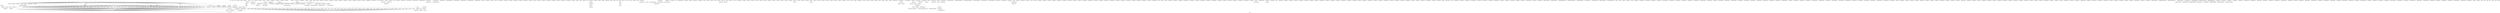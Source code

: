 digraph Relationships {
    label = "Relationships"
    "Stage[main]" [
        fontsize = 8,
        label = "Stage[main]"
    ]

    "Class[Settings]" [
        fontsize = 8,
        label = "Class[Settings]"
    ]

    "Class[Main]" [
        fontsize = 8,
        label = "Class[Main]"
    ]

    "Class[Profiles::Foreman]" [
        fontsize = 8,
        label = "Class[Profiles::Foreman]"
    ]

    "Class[Foreman::Repo]" [
        fontsize = 8,
        label = "Class[Foreman::Repo]"
    ]

    "Foreman::Repos[foreman]" [
        fontsize = 8,
        label = "Foreman::Repos[foreman]"
    ]

    "Package[centos-release-scl-rh]" [
        fontsize = 8,
        label = "Package[centos-release-scl-rh]"
    ]

    "Anchor[foreman::repo]" [
        fontsize = 8,
        label = "Anchor[foreman::repo]"
    ]

    "Class[Puppet::Params]" [
        fontsize = 8,
        label = "Class[Puppet::Params]"
    ]

    "Class[Puppet]" [
        fontsize = 8,
        label = "Class[Puppet]"
    ]

    "Class[Puppet::Config]" [
        fontsize = 8,
        label = "Class[Puppet::Config]"
    ]

    "Puppet::Config::Main[vardir]" [
        fontsize = 8,
        label = "Puppet::Config::Main[vardir]"
    ]

    "Puppet::Config::Main[logdir]" [
        fontsize = 8,
        label = "Puppet::Config::Main[logdir]"
    ]

    "Puppet::Config::Main[rundir]" [
        fontsize = 8,
        label = "Puppet::Config::Main[rundir]"
    ]

    "Puppet::Config::Main[ssldir]" [
        fontsize = 8,
        label = "Puppet::Config::Main[ssldir]"
    ]

    "Puppet::Config::Main[privatekeydir]" [
        fontsize = 8,
        label = "Puppet::Config::Main[privatekeydir]"
    ]

    "Puppet::Config::Main[hostprivkey]" [
        fontsize = 8,
        label = "Puppet::Config::Main[hostprivkey]"
    ]

    "Puppet::Config::Main[show_diff]" [
        fontsize = 8,
        label = "Puppet::Config::Main[show_diff]"
    ]

    "Puppet::Config::Main[codedir]" [
        fontsize = 8,
        label = "Puppet::Config::Main[codedir]"
    ]

    "Puppet::Config::Main[server]" [
        fontsize = 8,
        label = "Puppet::Config::Main[server]"
    ]

    "Puppet::Config::Main[pluginsource]" [
        fontsize = 8,
        label = "Puppet::Config::Main[pluginsource]"
    ]

    "Puppet::Config::Main[pluginfactsource]" [
        fontsize = 8,
        label = "Puppet::Config::Main[pluginfactsource]"
    ]

    "Puppet::Config::Main[certname]" [
        fontsize = 8,
        label = "Puppet::Config::Main[certname]"
    ]

    "File[/etc/puppetlabs/puppet]" [
        fontsize = 8,
        label = "File[/etc/puppetlabs/puppet]"
    ]

    "Concat[/etc/puppetlabs/puppet/puppet.conf]" [
        fontsize = 8,
        label = "Concat[/etc/puppetlabs/puppet/puppet.conf]"
    ]

    "File[/etc/puppetlabs/puppet/auth.conf]" [
        fontsize = 8,
        label = "File[/etc/puppetlabs/puppet/auth.conf]"
    ]

    "Class[Puppet::Agent]" [
        fontsize = 8,
        label = "Class[Puppet::Agent]"
    ]

    "Class[Puppet::Agent::Install]" [
        fontsize = 8,
        label = "Class[Puppet::Agent::Install]"
    ]

    "Package[puppet-agent]" [
        fontsize = 8,
        label = "Package[puppet-agent]"
    ]

    "Class[Puppet::Agent::Config]" [
        fontsize = 8,
        label = "Class[Puppet::Agent::Config]"
    ]

    "Puppet::Config::Agent[classfile]" [
        fontsize = 8,
        label = "Puppet::Config::Agent[classfile]"
    ]

    "Puppet::Config::Agent[localconfig]" [
        fontsize = 8,
        label = "Puppet::Config::Agent[localconfig]"
    ]

    "Puppet::Config::Agent[default_schedules]" [
        fontsize = 8,
        label = "Puppet::Config::Agent[default_schedules]"
    ]

    "Puppet::Config::Agent[report]" [
        fontsize = 8,
        label = "Puppet::Config::Agent[report]"
    ]

    "Puppet::Config::Agent[masterport]" [
        fontsize = 8,
        label = "Puppet::Config::Agent[masterport]"
    ]

    "Puppet::Config::Agent[environment]" [
        fontsize = 8,
        label = "Puppet::Config::Agent[environment]"
    ]

    "Puppet::Config::Agent[splay]" [
        fontsize = 8,
        label = "Puppet::Config::Agent[splay]"
    ]

    "Puppet::Config::Agent[splaylimit]" [
        fontsize = 8,
        label = "Puppet::Config::Agent[splaylimit]"
    ]

    "Puppet::Config::Agent[runinterval]" [
        fontsize = 8,
        label = "Puppet::Config::Agent[runinterval]"
    ]

    "Puppet::Config::Agent[noop]" [
        fontsize = 8,
        label = "Puppet::Config::Agent[noop]"
    ]

    "Puppet::Config::Agent[usecacheonfailure]" [
        fontsize = 8,
        label = "Puppet::Config::Agent[usecacheonfailure]"
    ]

    "Class[Puppet::Agent::Service]" [
        fontsize = 8,
        label = "Class[Puppet::Agent::Service]"
    ]

    "Class[Puppet::Agent::Service::Daemon]" [
        fontsize = 8,
        label = "Class[Puppet::Agent::Service::Daemon]"
    ]

    "Service[puppet]" [
        fontsize = 8,
        label = "Service[puppet]"
    ]

    "Class[Puppet::Agent::Service::Systemd]" [
        fontsize = 8,
        label = "Class[Puppet::Agent::Service::Systemd]"
    ]

    "Exec[systemctl-daemon-reload-puppet]" [
        fontsize = 8,
        label = "Exec[systemctl-daemon-reload-puppet]"
    ]

    "Service[puppet-run.timer]" [
        fontsize = 8,
        label = "Service[puppet-run.timer]"
    ]

    "File[/etc/systemd/system/puppet-run.timer]" [
        fontsize = 8,
        label = "File[/etc/systemd/system/puppet-run.timer]"
    ]

    "File[/etc/systemd/system/puppet-run.service]" [
        fontsize = 8,
        label = "File[/etc/systemd/system/puppet-run.service]"
    ]

    "Class[Puppet::Agent::Service::Cron]" [
        fontsize = 8,
        label = "Class[Puppet::Agent::Service::Cron]"
    ]

    "Cron[puppet]" [
        fontsize = 8,
        label = "Cron[puppet]"
    ]

    "Class[Puppet::Server]" [
        fontsize = 8,
        label = "Class[Puppet::Server]"
    ]

    "Class[Puppet::Server::Install]" [
        fontsize = 8,
        label = "Class[Puppet::Server::Install]"
    ]

    "User[puppet]" [
        fontsize = 8,
        label = "User[puppet]"
    ]

    "Package[puppetserver]" [
        fontsize = 8,
        label = "Package[puppetserver]"
    ]

    "Class[Puppet::Server::Config]" [
        fontsize = 8,
        label = "Class[Puppet::Server::Config]"
    ]

    "Class[Puppet::Server::Puppetserver]" [
        fontsize = 8,
        label = "Class[Puppet::Server::Puppetserver]"
    ]

    "Augeas[puppet::server::puppetserver::jvm]" [
        fontsize = 8,
        label = "Augeas[puppet::server::puppetserver::jvm]"
    ]

    "Augeas[puppet::server::puppetserver::bootstrap]" [
        fontsize = 8,
        label = "Augeas[puppet::server::puppetserver::bootstrap]"
    ]

    "Augeas[puppet::server::puppetserver::jruby_jar]" [
        fontsize = 8,
        label = "Augeas[puppet::server::puppetserver::jruby_jar]"
    ]

    "Systemd::Dropin_file[puppetserver.service-limits.conf]" [
        fontsize = 8,
        label = "Systemd::Dropin_file[puppetserver.service-limits.conf]"
    ]

    "File[/etc/puppetlabs/puppetserver/services.d]" [
        fontsize = 8,
        label = "File[/etc/puppetlabs/puppetserver/services.d]"
    ]

    "File[/etc/puppetlabs/puppetserver/services.d/ca.cfg]" [
        fontsize = 8,
        label = "File[/etc/puppetlabs/puppetserver/services.d/ca.cfg]"
    ]

    "File[/opt/puppetlabs/server/apps/puppetserver/config]" [
        fontsize = 8,
        label = "File[/opt/puppetlabs/server/apps/puppetserver/config]"
    ]

    "File[/opt/puppetlabs/server/apps/puppetserver/config/services.d]" [
        fontsize = 8,
        label = "File[/opt/puppetlabs/server/apps/puppetserver/config/services.d]"
    ]

    "File[/etc/puppetlabs/puppetserver/conf.d/ca.conf]" [
        fontsize = 8,
        label = "File[/etc/puppetlabs/puppetserver/conf.d/ca.conf]"
    ]

    "File[/etc/puppetlabs/puppetserver/conf.d/puppetserver.conf]" [
        fontsize = 8,
        label = "File[/etc/puppetlabs/puppetserver/conf.d/puppetserver.conf]"
    ]

    "File[/etc/puppetlabs/puppetserver/conf.d/auth.conf]" [
        fontsize = 8,
        label = "File[/etc/puppetlabs/puppetserver/conf.d/auth.conf]"
    ]

    "File[/etc/puppetlabs/puppetserver/conf.d/webserver.conf]" [
        fontsize = 8,
        label = "File[/etc/puppetlabs/puppetserver/conf.d/webserver.conf]"
    ]

    "File[/etc/puppetlabs/puppetserver/conf.d/product.conf]" [
        fontsize = 8,
        label = "File[/etc/puppetlabs/puppetserver/conf.d/product.conf]"
    ]

    "File[/etc/puppetlabs/puppetserver/conf.d/metrics.conf]" [
        fontsize = 8,
        label = "File[/etc/puppetlabs/puppetserver/conf.d/metrics.conf]"
    ]

    "Puppet::Config::Master[vardir]" [
        fontsize = 8,
        label = "Puppet::Config::Master[vardir]"
    ]

    "Puppet::Config::Master[rundir]" [
        fontsize = 8,
        label = "Puppet::Config::Master[rundir]"
    ]

    "Puppet::Config::Master[logdir]" [
        fontsize = 8,
        label = "Puppet::Config::Master[logdir]"
    ]

    "Class[Puppet::Server::Enc]" [
        fontsize = 8,
        label = "Class[Puppet::Server::Enc]"
    ]

    "Puppet::Config::Master[external_nodes]" [
        fontsize = 8,
        label = "Puppet::Config::Master[external_nodes]"
    ]

    "Puppet::Config::Master[node_terminus]" [
        fontsize = 8,
        label = "Puppet::Config::Master[node_terminus]"
    ]

    "Puppet::Config::Main[reports]" [
        fontsize = 8,
        label = "Puppet::Config::Main[reports]"
    ]

    "Puppet::Config::Main[environmentpath]" [
        fontsize = 8,
        label = "Puppet::Config::Main[environmentpath]"
    ]

    "Puppet::Config::Main[hiera_config]" [
        fontsize = 8,
        label = "Puppet::Config::Main[hiera_config]"
    ]

    "Puppet::Config::Main[basemodulepath]" [
        fontsize = 8,
        label = "Puppet::Config::Main[basemodulepath]"
    ]

    "Puppet::Config::Master[autosign]" [
        fontsize = 8,
        label = "Puppet::Config::Master[autosign]"
    ]

    "Puppet::Config::Master[ca]" [
        fontsize = 8,
        label = "Puppet::Config::Master[ca]"
    ]

    "Puppet::Config::Master[certname]" [
        fontsize = 8,
        label = "Puppet::Config::Master[certname]"
    ]

    "Puppet::Config::Master[parser]" [
        fontsize = 8,
        label = "Puppet::Config::Master[parser]"
    ]

    "Puppet::Config::Master[strict_variables]" [
        fontsize = 8,
        label = "Puppet::Config::Master[strict_variables]"
    ]

    "Puppet::Config::Master[storeconfigs]" [
        fontsize = 8,
        label = "Puppet::Config::Master[storeconfigs]"
    ]

    "Puppet::Config::Master[ssldir]" [
        fontsize = 8,
        label = "Puppet::Config::Master[ssldir]"
    ]

    "File[/opt/puppetlabs/puppet/cache/reports]" [
        fontsize = 8,
        label = "File[/opt/puppetlabs/puppet/cache/reports]"
    ]

    "Exec[mkdir -p /usr/share/puppet/modules]" [
        fontsize = 8,
        label = "Exec[mkdir -p /usr/share/puppet/modules]"
    ]

    "File[/etc/puppetlabs/puppet/ssl/private_keys]" [
        fontsize = 8,
        label = "File[/etc/puppetlabs/puppet/ssl/private_keys]"
    ]

    "File[/etc/puppetlabs/puppet/ssl/private_keys/foreman.maas.pem]" [
        fontsize = 8,
        label = "File[/etc/puppetlabs/puppet/ssl/private_keys/foreman.maas.pem]"
    ]

    "Exec[puppet_server_config-create_ssl_dir]" [
        fontsize = 8,
        label = "Exec[puppet_server_config-create_ssl_dir]"
    ]

    "Exec[puppet_server_config-generate_ca_cert]" [
        fontsize = 8,
        label = "Exec[puppet_server_config-generate_ca_cert]"
    ]

    "File[/etc/puppetlabs/puppet/autosign.conf]" [
        fontsize = 8,
        label = "File[/etc/puppetlabs/puppet/autosign.conf]"
    ]

    "File[/etc/puppetlabs/code/environments]" [
        fontsize = 8,
        label = "File[/etc/puppetlabs/code/environments]"
    ]

    "File[/opt/puppetlabs/puppet]" [
        fontsize = 8,
        label = "File[/opt/puppetlabs/puppet]"
    ]

    "File[/etc/puppetlabs/code/environments/common]" [
        fontsize = 8,
        label = "File[/etc/puppetlabs/code/environments/common]"
    ]

    "File[/etc/puppetlabs/code/modules]" [
        fontsize = 8,
        label = "File[/etc/puppetlabs/code/modules]"
    ]

    "File[/opt/puppetlabs/puppet/modules]" [
        fontsize = 8,
        label = "File[/opt/puppetlabs/puppet/modules]"
    ]

    "File[/usr/share/puppet/modules]" [
        fontsize = 8,
        label = "File[/usr/share/puppet/modules]"
    ]

    "Class[Foreman::Puppetmaster::Params]" [
        fontsize = 8,
        label = "Class[Foreman::Puppetmaster::Params]"
    ]

    "Class[Foreman::Puppetmaster]" [
        fontsize = 8,
        label = "Class[Foreman::Puppetmaster]"
    ]

    "Package[rubygem-json]" [
        fontsize = 8,
        label = "Package[rubygem-json]"
    ]

    "File[/etc/puppetlabs/puppet/foreman.yaml]" [
        fontsize = 8,
        label = "File[/etc/puppetlabs/puppet/foreman.yaml]"
    ]

    "Exec[Create Puppet Reports dir]" [
        fontsize = 8,
        label = "Exec[Create Puppet Reports dir]"
    ]

    "File[/opt/puppetlabs/puppet/lib/ruby/vendor_ruby/puppet/reports/foreman.rb]" [
        fontsize = 8,
        label = "File[/opt/puppetlabs/puppet/lib/ruby/vendor_ruby/puppet/reports/foreman.rb]"
    ]

    "File[/etc/puppetlabs/puppet/node.rb]" [
        fontsize = 8,
        label = "File[/etc/puppetlabs/puppet/node.rb]"
    ]

    "File[/opt/puppetlabs/server/data/puppetserver/yaml]" [
        fontsize = 8,
        label = "File[/opt/puppetlabs/server/data/puppetserver/yaml]"
    ]

    "File[/opt/puppetlabs/server/data/puppetserver/yaml/foreman]" [
        fontsize = 8,
        label = "File[/opt/puppetlabs/server/data/puppetserver/yaml/foreman]"
    ]

    "File[/opt/puppetlabs/server/data/puppetserver/yaml/node]" [
        fontsize = 8,
        label = "File[/opt/puppetlabs/server/data/puppetserver/yaml/node]"
    ]

    "File[/opt/puppetlabs/server/data/puppetserver/yaml/facts]" [
        fontsize = 8,
        label = "File[/opt/puppetlabs/server/data/puppetserver/yaml/facts]"
    ]

    "Class[Puppet::Server::Service]" [
        fontsize = 8,
        label = "Class[Puppet::Server::Service]"
    ]

    "Service[puppetserver]" [
        fontsize = 8,
        label = "Service[puppetserver]"
    ]

    "Class[Foreman::Params]" [
        fontsize = 8,
        label = "Class[Foreman::Params]"
    ]

    "Class[Foreman]" [
        fontsize = 8,
        label = "Class[Foreman]"
    ]

    "Foreman::Rake[apipie:cache:index]" [
        fontsize = 8,
        label = "Foreman::Rake[apipie:cache:index]"
    ]

    "Class[Foreman::Install]" [
        fontsize = 8,
        label = "Class[Foreman::Install]"
    ]

    "Package[foreman-postgresql]" [
        fontsize = 8,
        label = "Package[foreman-postgresql]"
    ]

    "Package[foreman-selinux]" [
        fontsize = 8,
        label = "Package[foreman-selinux]"
    ]

    "Package[foreman-service]" [
        fontsize = 8,
        label = "Package[foreman-service]"
    ]

    "Package[foreman-dynflow-sidekiq]" [
        fontsize = 8,
        label = "Package[foreman-dynflow-sidekiq]"
    ]

    "Class[Foreman::Config]" [
        fontsize = 8,
        label = "Class[Foreman::Config]"
    ]

    "Class[Redis::Globals]" [
        fontsize = 8,
        label = "Class[Redis::Globals]"
    ]

    "Class[Redis::Params]" [
        fontsize = 8,
        label = "Class[Redis::Params]"
    ]

    "Class[Redis]" [
        fontsize = 8,
        label = "Class[Redis]"
    ]

    "Class[Redis::Preinstall]" [
        fontsize = 8,
        label = "Class[Redis::Preinstall]"
    ]

    "Class[Redis::Install]" [
        fontsize = 8,
        label = "Class[Redis::Install]"
    ]

    "Package[redis]" [
        fontsize = 8,
        label = "Package[redis]"
    ]

    "Class[Redis::Config]" [
        fontsize = 8,
        label = "Class[Redis::Config]"
    ]

    "File[/etc/redis]" [
        fontsize = 8,
        label = "File[/etc/redis]"
    ]

    "File[/var/log/redis]" [
        fontsize = 8,
        label = "File[/var/log/redis]"
    ]

    "File[/var/lib/redis]" [
        fontsize = 8,
        label = "File[/var/lib/redis]"
    ]

    "Redis::Instance[default]" [
        fontsize = 8,
        label = "Redis::Instance[default]"
    ]

    "Class[Redis::Ulimit]" [
        fontsize = 8,
        label = "Class[Redis::Ulimit]"
    ]

    "File[/etc/systemd/system/redis.service.d/]" [
        fontsize = 8,
        label = "File[/etc/systemd/system/redis.service.d/]"
    ]

    "File[/etc/systemd/system/redis.service.d/limit.conf]" [
        fontsize = 8,
        label = "File[/etc/systemd/system/redis.service.d/limit.conf]"
    ]

    "Augeas[Systemd redis ulimit]" [
        fontsize = 8,
        label = "Augeas[Systemd redis ulimit]"
    ]

    "Class[Systemd::Systemctl::Daemon_reload]" [
        fontsize = 8,
        label = "Class[Systemd::Systemctl::Daemon_reload]"
    ]

    "Exec[systemctl-daemon-reload]" [
        fontsize = 8,
        label = "Exec[systemctl-daemon-reload]"
    ]

    "Class[Redis::Service]" [
        fontsize = 8,
        label = "Class[Redis::Service]"
    ]

    "Service[redis]" [
        fontsize = 8,
        label = "Service[redis]"
    ]

    "File[/etc/foreman/dynflow]" [
        fontsize = 8,
        label = "File[/etc/foreman/dynflow]"
    ]

    "Concat::Fragment[foreman_settings+01-header.yaml]" [
        fontsize = 8,
        label = "Concat::Fragment[foreman_settings+01-header.yaml]"
    ]

    "Concat[/etc/foreman/settings.yaml]" [
        fontsize = 8,
        label = "Concat[/etc/foreman/settings.yaml]"
    ]

    "File[/etc/foreman/database.yml]" [
        fontsize = 8,
        label = "File[/etc/foreman/database.yml]"
    ]

    "File[/etc/foreman/email.yaml]" [
        fontsize = 8,
        label = "File[/etc/foreman/email.yaml]"
    ]

    "Systemd::Dropin_file[foreman-socket]" [
        fontsize = 8,
        label = "Systemd::Dropin_file[foreman-socket]"
    ]

    "Systemd::Dropin_file[foreman-service]" [
        fontsize = 8,
        label = "Systemd::Dropin_file[foreman-service]"
    ]

    "File[/usr/share/foreman]" [
        fontsize = 8,
        label = "File[/usr/share/foreman]"
    ]

    "Group[foreman]" [
        fontsize = 8,
        label = "Group[foreman]"
    ]

    "User[foreman]" [
        fontsize = 8,
        label = "User[foreman]"
    ]

    "Cron[clear_session_table]" [
        fontsize = 8,
        label = "Cron[clear_session_table]"
    ]

    "Cron[expire_old_reports]" [
        fontsize = 8,
        label = "Cron[expire_old_reports]"
    ]

    "Cron[daily summary]" [
        fontsize = 8,
        label = "Cron[daily summary]"
    ]

    "Class[Foreman::Config::Apache]" [
        fontsize = 8,
        label = "Class[Foreman::Config::Apache]"
    ]

    "Class[Apache::Mod::Proxy_wstunnel]" [
        fontsize = 8,
        label = "Class[Apache::Mod::Proxy_wstunnel]"
    ]

    "Class[Apache::Version]" [
        fontsize = 8,
        label = "Class[Apache::Version]"
    ]

    "Class[Apache::Params]" [
        fontsize = 8,
        label = "Class[Apache::Params]"
    ]

    "Class[Apache]" [
        fontsize = 8,
        label = "Class[Apache]"
    ]

    "Class[Apache::Mod::Proxy]" [
        fontsize = 8,
        label = "Class[Apache::Mod::Proxy]"
    ]

    "Package[httpd]" [
        fontsize = 8,
        label = "Package[httpd]"
    ]

    "User[apache]" [
        fontsize = 8,
        label = "User[apache]"
    ]

    "Group[apache]" [
        fontsize = 8,
        label = "Group[apache]"
    ]

    "Class[Apache::Service]" [
        fontsize = 8,
        label = "Class[Apache::Service]"
    ]

    "Service[httpd]" [
        fontsize = 8,
        label = "Service[httpd]"
    ]

    "Exec[mkdir /etc/httpd/conf.d]" [
        fontsize = 8,
        label = "Exec[mkdir /etc/httpd/conf.d]"
    ]

    "File[/etc/httpd/conf.d]" [
        fontsize = 8,
        label = "File[/etc/httpd/conf.d]"
    ]

    "Exec[mkdir /etc/httpd/conf.modules.d]" [
        fontsize = 8,
        label = "Exec[mkdir /etc/httpd/conf.modules.d]"
    ]

    "File[/etc/httpd/conf.modules.d]" [
        fontsize = 8,
        label = "File[/etc/httpd/conf.modules.d]"
    ]

    "Concat[/etc/httpd/conf/ports.conf]" [
        fontsize = 8,
        label = "Concat[/etc/httpd/conf/ports.conf]"
    ]

    "Concat::Fragment[Apache ports header]" [
        fontsize = 8,
        label = "Concat::Fragment[Apache ports header]"
    ]

    "File[/etc/httpd/conf/httpd.conf]" [
        fontsize = 8,
        label = "File[/etc/httpd/conf/httpd.conf]"
    ]

    "Class[Apache::Default_mods]" [
        fontsize = 8,
        label = "Class[Apache::Default_mods]"
    ]

    "Apache::Mod[log_config]" [
        fontsize = 8,
        label = "Apache::Mod[log_config]"
    ]

    "Apache::Mod[systemd]" [
        fontsize = 8,
        label = "Apache::Mod[systemd]"
    ]

    "Apache::Mod[unixd]" [
        fontsize = 8,
        label = "Apache::Mod[unixd]"
    ]

    "Apache::Mod[authz_host]" [
        fontsize = 8,
        label = "Apache::Mod[authz_host]"
    ]

    "Class[Apache::Mod::Actions]" [
        fontsize = 8,
        label = "Class[Apache::Mod::Actions]"
    ]

    "Apache::Mod[actions]" [
        fontsize = 8,
        label = "Apache::Mod[actions]"
    ]

    "Class[Apache::Mod::Authn_core]" [
        fontsize = 8,
        label = "Class[Apache::Mod::Authn_core]"
    ]

    "Apache::Mod[authn_core]" [
        fontsize = 8,
        label = "Apache::Mod[authn_core]"
    ]

    "Class[Apache::Mod::Cache]" [
        fontsize = 8,
        label = "Class[Apache::Mod::Cache]"
    ]

    "Apache::Mod[cache]" [
        fontsize = 8,
        label = "Apache::Mod[cache]"
    ]

    "Class[Apache::Mod::Ext_filter]" [
        fontsize = 8,
        label = "Class[Apache::Mod::Ext_filter]"
    ]

    "Apache::Mod[ext_filter]" [
        fontsize = 8,
        label = "Apache::Mod[ext_filter]"
    ]

    "Class[Apache::Mod::Mime]" [
        fontsize = 8,
        label = "Class[Apache::Mod::Mime]"
    ]

    "Apache::Mod[mime]" [
        fontsize = 8,
        label = "Apache::Mod[mime]"
    ]

    "File[mime.conf]" [
        fontsize = 8,
        label = "File[mime.conf]"
    ]

    "Package[mailcap]" [
        fontsize = 8,
        label = "Package[mailcap]"
    ]

    "Class[Apache::Mod::Mime_magic]" [
        fontsize = 8,
        label = "Class[Apache::Mod::Mime_magic]"
    ]

    "Apache::Mod[mime_magic]" [
        fontsize = 8,
        label = "Apache::Mod[mime_magic]"
    ]

    "File[mime_magic.conf]" [
        fontsize = 8,
        label = "File[mime_magic.conf]"
    ]

    "Class[Apache::Mod::Rewrite]" [
        fontsize = 8,
        label = "Class[Apache::Mod::Rewrite]"
    ]

    "Apache::Mod[rewrite]" [
        fontsize = 8,
        label = "Apache::Mod[rewrite]"
    ]

    "Class[Apache::Mod::Speling]" [
        fontsize = 8,
        label = "Class[Apache::Mod::Speling]"
    ]

    "Apache::Mod[speling]" [
        fontsize = 8,
        label = "Apache::Mod[speling]"
    ]

    "Class[Apache::Mod::Suexec]" [
        fontsize = 8,
        label = "Class[Apache::Mod::Suexec]"
    ]

    "Apache::Mod[suexec]" [
        fontsize = 8,
        label = "Apache::Mod[suexec]"
    ]

    "Class[Apache::Mod::Version]" [
        fontsize = 8,
        label = "Class[Apache::Mod::Version]"
    ]

    "Apache::Mod[version]" [
        fontsize = 8,
        label = "Apache::Mod[version]"
    ]

    "Class[Apache::Mod::Vhost_alias]" [
        fontsize = 8,
        label = "Class[Apache::Mod::Vhost_alias]"
    ]

    "Apache::Mod[vhost_alias]" [
        fontsize = 8,
        label = "Apache::Mod[vhost_alias]"
    ]

    "Apache::Mod[auth_digest]" [
        fontsize = 8,
        label = "Apache::Mod[auth_digest]"
    ]

    "Apache::Mod[authn_anon]" [
        fontsize = 8,
        label = "Apache::Mod[authn_anon]"
    ]

    "Apache::Mod[authn_dbm]" [
        fontsize = 8,
        label = "Apache::Mod[authn_dbm]"
    ]

    "Apache::Mod[authz_dbm]" [
        fontsize = 8,
        label = "Apache::Mod[authz_dbm]"
    ]

    "Apache::Mod[authz_owner]" [
        fontsize = 8,
        label = "Apache::Mod[authz_owner]"
    ]

    "Apache::Mod[expires]" [
        fontsize = 8,
        label = "Apache::Mod[expires]"
    ]

    "Apache::Mod[include]" [
        fontsize = 8,
        label = "Apache::Mod[include]"
    ]

    "Apache::Mod[logio]" [
        fontsize = 8,
        label = "Apache::Mod[logio]"
    ]

    "Apache::Mod[substitute]" [
        fontsize = 8,
        label = "Apache::Mod[substitute]"
    ]

    "Apache::Mod[usertrack]" [
        fontsize = 8,
        label = "Apache::Mod[usertrack]"
    ]

    "Class[Apache::Mod::Cgi]" [
        fontsize = 8,
        label = "Class[Apache::Mod::Cgi]"
    ]

    "Apache::Mod[cgi]" [
        fontsize = 8,
        label = "Apache::Mod[cgi]"
    ]

    "Class[Apache::Mod::Alias]" [
        fontsize = 8,
        label = "Class[Apache::Mod::Alias]"
    ]

    "Apache::Mod[alias]" [
        fontsize = 8,
        label = "Apache::Mod[alias]"
    ]

    "File[alias.conf]" [
        fontsize = 8,
        label = "File[alias.conf]"
    ]

    "Class[Apache::Mod::Authn_file]" [
        fontsize = 8,
        label = "Class[Apache::Mod::Authn_file]"
    ]

    "Apache::Mod[authn_file]" [
        fontsize = 8,
        label = "Apache::Mod[authn_file]"
    ]

    "Class[Apache::Mod::Autoindex]" [
        fontsize = 8,
        label = "Class[Apache::Mod::Autoindex]"
    ]

    "Apache::Mod[autoindex]" [
        fontsize = 8,
        label = "Apache::Mod[autoindex]"
    ]

    "File[autoindex.conf]" [
        fontsize = 8,
        label = "File[autoindex.conf]"
    ]

    "Class[Apache::Mod::Dav]" [
        fontsize = 8,
        label = "Class[Apache::Mod::Dav]"
    ]

    "Apache::Mod[dav]" [
        fontsize = 8,
        label = "Apache::Mod[dav]"
    ]

    "Class[Apache::Mod::Dav_fs]" [
        fontsize = 8,
        label = "Class[Apache::Mod::Dav_fs]"
    ]

    "Apache::Mod[dav_fs]" [
        fontsize = 8,
        label = "Apache::Mod[dav_fs]"
    ]

    "File[dav_fs.conf]" [
        fontsize = 8,
        label = "File[dav_fs.conf]"
    ]

    "Class[Apache::Mod::Deflate]" [
        fontsize = 8,
        label = "Class[Apache::Mod::Deflate]"
    ]

    "Apache::Mod[deflate]" [
        fontsize = 8,
        label = "Apache::Mod[deflate]"
    ]

    "File[deflate.conf]" [
        fontsize = 8,
        label = "File[deflate.conf]"
    ]

    "Class[Apache::Mod::Dir]" [
        fontsize = 8,
        label = "Class[Apache::Mod::Dir]"
    ]

    "Apache::Mod[dir]" [
        fontsize = 8,
        label = "Apache::Mod[dir]"
    ]

    "File[dir.conf]" [
        fontsize = 8,
        label = "File[dir.conf]"
    ]

    "Class[Apache::Mod::Negotiation]" [
        fontsize = 8,
        label = "Class[Apache::Mod::Negotiation]"
    ]

    "Apache::Mod[negotiation]" [
        fontsize = 8,
        label = "Apache::Mod[negotiation]"
    ]

    "File[negotiation.conf]" [
        fontsize = 8,
        label = "File[negotiation.conf]"
    ]

    "Class[Apache::Mod::Setenvif]" [
        fontsize = 8,
        label = "Class[Apache::Mod::Setenvif]"
    ]

    "Apache::Mod[setenvif]" [
        fontsize = 8,
        label = "Apache::Mod[setenvif]"
    ]

    "File[setenvif.conf]" [
        fontsize = 8,
        label = "File[setenvif.conf]"
    ]

    "Apache::Mod[auth_basic]" [
        fontsize = 8,
        label = "Apache::Mod[auth_basic]"
    ]

    "Class[Apache::Mod::Filter]" [
        fontsize = 8,
        label = "Class[Apache::Mod::Filter]"
    ]

    "Apache::Mod[filter]" [
        fontsize = 8,
        label = "Apache::Mod[filter]"
    ]

    "Apache::Mod[authz_core]" [
        fontsize = 8,
        label = "Apache::Mod[authz_core]"
    ]

    "Apache::Mod[access_compat]" [
        fontsize = 8,
        label = "Apache::Mod[access_compat]"
    ]

    "Class[Apache::Mod::Authz_user]" [
        fontsize = 8,
        label = "Class[Apache::Mod::Authz_user]"
    ]

    "Apache::Mod[authz_user]" [
        fontsize = 8,
        label = "Apache::Mod[authz_user]"
    ]

    "Apache::Mod[authz_groupfile]" [
        fontsize = 8,
        label = "Apache::Mod[authz_groupfile]"
    ]

    "Class[Apache::Mod::Env]" [
        fontsize = 8,
        label = "Class[Apache::Mod::Env]"
    ]

    "Apache::Mod[env]" [
        fontsize = 8,
        label = "Apache::Mod[env]"
    ]

    "Class[Apache::Default_confd_files]" [
        fontsize = 8,
        label = "Class[Apache::Default_confd_files]"
    ]

    "Class[Apache::Mod::Prefork]" [
        fontsize = 8,
        label = "Class[Apache::Mod::Prefork]"
    ]

    "File[/etc/httpd/conf.modules.d/prefork.conf]" [
        fontsize = 8,
        label = "File[/etc/httpd/conf.modules.d/prefork.conf]"
    ]

    "Apache::Mpm[prefork]" [
        fontsize = 8,
        label = "Apache::Mpm[prefork]"
    ]

    "Apache::Vhost[default]" [
        fontsize = 8,
        label = "Apache::Vhost[default]"
    ]

    "Apache::Vhost[default-ssl]" [
        fontsize = 8,
        label = "Apache::Vhost[default-ssl]"
    ]

    "Anchor[::apache::modules_set_up]" [
        fontsize = 8,
        label = "Anchor[::apache::modules_set_up]"
    ]

    "Apache::Mod[proxy]" [
        fontsize = 8,
        label = "Apache::Mod[proxy]"
    ]

    "File[proxy.conf]" [
        fontsize = 8,
        label = "File[proxy.conf]"
    ]

    "Apache::Mod[proxy_wstunnel]" [
        fontsize = 8,
        label = "Apache::Mod[proxy_wstunnel]"
    ]

    "Selboolean[httpd_can_network_connect]" [
        fontsize = 8,
        label = "Selboolean[httpd_can_network_connect]"
    ]

    "Class[Apache::Mod::Headers]" [
        fontsize = 8,
        label = "Class[Apache::Mod::Headers]"
    ]

    "Apache::Mod[headers]" [
        fontsize = 8,
        label = "Apache::Mod[headers]"
    ]

    "File[/etc/httpd/conf.d/05-foreman.d]" [
        fontsize = 8,
        label = "File[/etc/httpd/conf.d/05-foreman.d]"
    ]

    "Apache::Vhost[foreman]" [
        fontsize = 8,
        label = "Apache::Vhost[foreman]"
    ]

    "File[/etc/httpd/conf.d/05-foreman-ssl.d]" [
        fontsize = 8,
        label = "File[/etc/httpd/conf.d/05-foreman-ssl.d]"
    ]

    "Apache::Vhost[foreman-ssl]" [
        fontsize = 8,
        label = "Apache::Vhost[foreman-ssl]"
    ]

    "Class[Foreman::Database]" [
        fontsize = 8,
        label = "Class[Foreman::Database]"
    ]

    "Class[Foreman::Database::Postgresql]" [
        fontsize = 8,
        label = "Class[Foreman::Database::Postgresql]"
    ]

    "Class[Postgresql::Globals]" [
        fontsize = 8,
        label = "Class[Postgresql::Globals]"
    ]

    "Class[Postgresql::Params]" [
        fontsize = 8,
        label = "Class[Postgresql::Params]"
    ]

    "Class[Postgresql::Client]" [
        fontsize = 8,
        label = "Class[Postgresql::Client]"
    ]

    "Class[Postgresql::Server]" [
        fontsize = 8,
        label = "Class[Postgresql::Server]"
    ]

    "Class[Postgresql::Repo]" [
        fontsize = 8,
        label = "Class[Postgresql::Repo]"
    ]

    "Class[Postgresql::Repo::Yum_postgresql_org]" [
        fontsize = 8,
        label = "Class[Postgresql::Repo::Yum_postgresql_org]"
    ]

    "File[/etc/pki/rpm-gpg/RPM-GPG-KEY-PGDG-10]" [
        fontsize = 8,
        label = "File[/etc/pki/rpm-gpg/RPM-GPG-KEY-PGDG-10]"
    ]

    "Yumrepo[yum.postgresql.org]" [
        fontsize = 8,
        label = "Yumrepo[yum.postgresql.org]"
    ]

    "Package[postgresql-client]" [
        fontsize = 8,
        label = "Package[postgresql-client]"
    ]

    "File[/usr/local/bin/validate_postgresql_connection.sh]" [
        fontsize = 8,
        label = "File[/usr/local/bin/validate_postgresql_connection.sh]"
    ]

    "Class[Postgresql::Server::Reload]" [
        fontsize = 8,
        label = "Class[Postgresql::Server::Reload]"
    ]

    "Exec[postgresql_reload]" [
        fontsize = 8,
        label = "Exec[postgresql_reload]"
    ]

    "Class[Postgresql::Server::Install]" [
        fontsize = 8,
        label = "Class[Postgresql::Server::Install]"
    ]

    "Package[postgresql-server]" [
        fontsize = 8,
        label = "Package[postgresql-server]"
    ]

    "Class[Postgresql::Server::Initdb]" [
        fontsize = 8,
        label = "Class[Postgresql::Server::Initdb]"
    ]

    "File[/var/lib/pgsql/10/data]" [
        fontsize = 8,
        label = "File[/var/lib/pgsql/10/data]"
    ]

    "Exec[postgresql_initdb]" [
        fontsize = 8,
        label = "Exec[postgresql_initdb]"
    ]

    "Class[Postgresql::Server::Config]" [
        fontsize = 8,
        label = "Class[Postgresql::Server::Config]"
    ]

    "Concat[/var/lib/pgsql/10/data/pg_hba.conf]" [
        fontsize = 8,
        label = "Concat[/var/lib/pgsql/10/data/pg_hba.conf]"
    ]

    "Postgresql::Server::Pg_hba_rule[local access as postgres user]" [
        fontsize = 8,
        label = "Postgresql::Server::Pg_hba_rule[local access as postgres user]"
    ]

    "Postgresql::Server::Pg_hba_rule[local access to database with same name]" [
        fontsize = 8,
        label = "Postgresql::Server::Pg_hba_rule[local access to database with same name]"
    ]

    "Postgresql::Server::Pg_hba_rule[allow localhost TCP access to postgresql user]" [
        fontsize = 8,
        label = "Postgresql::Server::Pg_hba_rule[allow localhost TCP access to postgresql user]"
    ]

    "Postgresql::Server::Pg_hba_rule[deny access to postgresql user]" [
        fontsize = 8,
        label = "Postgresql::Server::Pg_hba_rule[deny access to postgresql user]"
    ]

    "Postgresql::Server::Pg_hba_rule[allow access to all users]" [
        fontsize = 8,
        label = "Postgresql::Server::Pg_hba_rule[allow access to all users]"
    ]

    "Postgresql::Server::Pg_hba_rule[allow access to ipv6 localhost]" [
        fontsize = 8,
        label = "Postgresql::Server::Pg_hba_rule[allow access to ipv6 localhost]"
    ]

    "Postgresql::Server::Config_entry[port]" [
        fontsize = 8,
        label = "Postgresql::Server::Config_entry[port]"
    ]

    "Postgresql::Server::Config_entry[data_directory]" [
        fontsize = 8,
        label = "Postgresql::Server::Config_entry[data_directory]"
    ]

    "Concat[/var/lib/pgsql/10/data/pg_ident.conf]" [
        fontsize = 8,
        label = "Concat[/var/lib/pgsql/10/data/pg_ident.conf]"
    ]

    "File[systemd-override]" [
        fontsize = 8,
        label = "File[systemd-override]"
    ]

    "Exec[restart-systemd]" [
        fontsize = 8,
        label = "Exec[restart-systemd]"
    ]

    "Class[Postgresql::Server::Service]" [
        fontsize = 8,
        label = "Class[Postgresql::Server::Service]"
    ]

    "Anchor[postgresql::server::service::begin]" [
        fontsize = 8,
        label = "Anchor[postgresql::server::service::begin]"
    ]

    "Service[postgresqld]" [
        fontsize = 8,
        label = "Service[postgresqld]"
    ]

    "Postgresql_conn_validator[validate_service_is_running]" [
        fontsize = 8,
        label = "Postgresql_conn_validator[validate_service_is_running]"
    ]

    "Anchor[postgresql::server::service::end]" [
        fontsize = 8,
        label = "Anchor[postgresql::server::service::end]"
    ]

    "Class[Postgresql::Server::Passwd]" [
        fontsize = 8,
        label = "Class[Postgresql::Server::Passwd]"
    ]

    "Postgresql::Server::Db[foreman]" [
        fontsize = 8,
        label = "Postgresql::Server::Db[foreman]"
    ]

    "Foreman::Rake[db:migrate]" [
        fontsize = 8,
        label = "Foreman::Rake[db:migrate]"
    ]

    "Foreman_config_entry[db_pending_seed]" [
        fontsize = 8,
        label = "Foreman_config_entry[db_pending_seed]"
    ]

    "Foreman::Rake[db:seed]" [
        fontsize = 8,
        label = "Foreman::Rake[db:seed]"
    ]

    "Class[Foreman::Service]" [
        fontsize = 8,
        label = "Class[Foreman::Service]"
    ]

    "Foreman::Dynflow::Worker[orchestrator]" [
        fontsize = 8,
        label = "Foreman::Dynflow::Worker[orchestrator]"
    ]

    "Foreman::Dynflow::Worker[worker]" [
        fontsize = 8,
        label = "Foreman::Dynflow::Worker[worker]"
    ]

    "Service[foreman]" [
        fontsize = 8,
        label = "Service[foreman]"
    ]

    "Class[Foreman::Settings]" [
        fontsize = 8,
        label = "Class[Foreman::Settings]"
    ]

    "Foreman::Repos::Yum[foreman]" [
        fontsize = 8,
        label = "Foreman::Repos::Yum[foreman]"
    ]

    "Puppet::Config::Entry[mainvardir]" [
        fontsize = 8,
        label = "Puppet::Config::Entry[mainvardir]"
    ]

    "Puppet::Config::Entry[mainlogdir]" [
        fontsize = 8,
        label = "Puppet::Config::Entry[mainlogdir]"
    ]

    "Puppet::Config::Entry[mainrundir]" [
        fontsize = 8,
        label = "Puppet::Config::Entry[mainrundir]"
    ]

    "Puppet::Config::Entry[mainssldir]" [
        fontsize = 8,
        label = "Puppet::Config::Entry[mainssldir]"
    ]

    "Puppet::Config::Entry[mainprivatekeydir]" [
        fontsize = 8,
        label = "Puppet::Config::Entry[mainprivatekeydir]"
    ]

    "Puppet::Config::Entry[mainhostprivkey]" [
        fontsize = 8,
        label = "Puppet::Config::Entry[mainhostprivkey]"
    ]

    "Puppet::Config::Entry[mainshow_diff]" [
        fontsize = 8,
        label = "Puppet::Config::Entry[mainshow_diff]"
    ]

    "Puppet::Config::Entry[maincodedir]" [
        fontsize = 8,
        label = "Puppet::Config::Entry[maincodedir]"
    ]

    "Puppet::Config::Entry[mainserver]" [
        fontsize = 8,
        label = "Puppet::Config::Entry[mainserver]"
    ]

    "Puppet::Config::Entry[mainpluginsource]" [
        fontsize = 8,
        label = "Puppet::Config::Entry[mainpluginsource]"
    ]

    "Puppet::Config::Entry[mainpluginfactsource]" [
        fontsize = 8,
        label = "Puppet::Config::Entry[mainpluginfactsource]"
    ]

    "Puppet::Config::Entry[maincertname]" [
        fontsize = 8,
        label = "Puppet::Config::Entry[maincertname]"
    ]

    "Concat_file[/etc/puppetlabs/puppet/puppet.conf]" [
        fontsize = 8,
        label = "Concat_file[/etc/puppetlabs/puppet/puppet.conf]"
    ]

    "File[/etc/puppetlabs/puppet/puppet.conf]" [
        fontsize = 8,
        label = "File[/etc/puppetlabs/puppet/puppet.conf]"
    ]

    "Puppet::Config::Entry[agent_classfile]" [
        fontsize = 8,
        label = "Puppet::Config::Entry[agent_classfile]"
    ]

    "Puppet::Config::Entry[agent_localconfig]" [
        fontsize = 8,
        label = "Puppet::Config::Entry[agent_localconfig]"
    ]

    "Puppet::Config::Entry[agent_default_schedules]" [
        fontsize = 8,
        label = "Puppet::Config::Entry[agent_default_schedules]"
    ]

    "Puppet::Config::Entry[agent_report]" [
        fontsize = 8,
        label = "Puppet::Config::Entry[agent_report]"
    ]

    "Puppet::Config::Entry[agent_masterport]" [
        fontsize = 8,
        label = "Puppet::Config::Entry[agent_masterport]"
    ]

    "Puppet::Config::Entry[agent_environment]" [
        fontsize = 8,
        label = "Puppet::Config::Entry[agent_environment]"
    ]

    "Puppet::Config::Entry[agent_splay]" [
        fontsize = 8,
        label = "Puppet::Config::Entry[agent_splay]"
    ]

    "Puppet::Config::Entry[agent_splaylimit]" [
        fontsize = 8,
        label = "Puppet::Config::Entry[agent_splaylimit]"
    ]

    "Puppet::Config::Entry[agent_runinterval]" [
        fontsize = 8,
        label = "Puppet::Config::Entry[agent_runinterval]"
    ]

    "Puppet::Config::Entry[agent_noop]" [
        fontsize = 8,
        label = "Puppet::Config::Entry[agent_noop]"
    ]

    "Puppet::Config::Entry[agent_usecacheonfailure]" [
        fontsize = 8,
        label = "Puppet::Config::Entry[agent_usecacheonfailure]"
    ]

    "Class[Systemd]" [
        fontsize = 8,
        label = "Class[Systemd]"
    ]

    "Class[Systemd::Journald]" [
        fontsize = 8,
        label = "Class[Systemd::Journald]"
    ]

    "Service[systemd-journald]" [
        fontsize = 8,
        label = "Service[systemd-journald]"
    ]

    "File[/etc/systemd/system/puppetserver.service.d/limits.conf]" [
        fontsize = 8,
        label = "File[/etc/systemd/system/puppetserver.service.d/limits.conf]"
    ]

    "Puppet::Config::Entry[master_vardir]" [
        fontsize = 8,
        label = "Puppet::Config::Entry[master_vardir]"
    ]

    "Puppet::Config::Entry[master_rundir]" [
        fontsize = 8,
        label = "Puppet::Config::Entry[master_rundir]"
    ]

    "Puppet::Config::Entry[master_logdir]" [
        fontsize = 8,
        label = "Puppet::Config::Entry[master_logdir]"
    ]

    "Puppet::Config::Entry[master_external_nodes]" [
        fontsize = 8,
        label = "Puppet::Config::Entry[master_external_nodes]"
    ]

    "Puppet::Config::Entry[master_node_terminus]" [
        fontsize = 8,
        label = "Puppet::Config::Entry[master_node_terminus]"
    ]

    "Puppet::Config::Entry[mainreports]" [
        fontsize = 8,
        label = "Puppet::Config::Entry[mainreports]"
    ]

    "Puppet::Config::Entry[mainenvironmentpath]" [
        fontsize = 8,
        label = "Puppet::Config::Entry[mainenvironmentpath]"
    ]

    "Puppet::Config::Entry[mainhiera_config]" [
        fontsize = 8,
        label = "Puppet::Config::Entry[mainhiera_config]"
    ]

    "Puppet::Config::Entry[mainbasemodulepath]" [
        fontsize = 8,
        label = "Puppet::Config::Entry[mainbasemodulepath]"
    ]

    "Puppet::Config::Entry[master_autosign]" [
        fontsize = 8,
        label = "Puppet::Config::Entry[master_autosign]"
    ]

    "Puppet::Config::Entry[master_ca]" [
        fontsize = 8,
        label = "Puppet::Config::Entry[master_ca]"
    ]

    "Puppet::Config::Entry[master_certname]" [
        fontsize = 8,
        label = "Puppet::Config::Entry[master_certname]"
    ]

    "Puppet::Config::Entry[master_parser]" [
        fontsize = 8,
        label = "Puppet::Config::Entry[master_parser]"
    ]

    "Puppet::Config::Entry[master_strict_variables]" [
        fontsize = 8,
        label = "Puppet::Config::Entry[master_strict_variables]"
    ]

    "Puppet::Config::Entry[master_storeconfigs]" [
        fontsize = 8,
        label = "Puppet::Config::Entry[master_storeconfigs]"
    ]

    "Puppet::Config::Entry[master_ssldir]" [
        fontsize = 8,
        label = "Puppet::Config::Entry[master_ssldir]"
    ]

    "Exec[foreman-rake-apipie:cache:index]" [
        fontsize = 8,
        label = "Exec[foreman-rake-apipie:cache:index]"
    ]

    "File[/etc/redis.conf.puppet]" [
        fontsize = 8,
        label = "File[/etc/redis.conf.puppet]"
    ]

    "Exec[cp -p /etc/redis.conf.puppet /etc/redis.conf]" [
        fontsize = 8,
        label = "Exec[cp -p /etc/redis.conf.puppet /etc/redis.conf]"
    ]

    "Concat_fragment[foreman_settings+01-header.yaml]" [
        fontsize = 8,
        label = "Concat_fragment[foreman_settings+01-header.yaml]"
    ]

    "Concat_file[/etc/foreman/settings.yaml]" [
        fontsize = 8,
        label = "Concat_file[/etc/foreman/settings.yaml]"
    ]

    "File[/etc/foreman/settings.yaml]" [
        fontsize = 8,
        label = "File[/etc/foreman/settings.yaml]"
    ]

    "File[/etc/systemd/system/foreman.socket.d]" [
        fontsize = 8,
        label = "File[/etc/systemd/system/foreman.socket.d]"
    ]

    "File[/etc/systemd/system/foreman.socket.d/installer.conf]" [
        fontsize = 8,
        label = "File[/etc/systemd/system/foreman.socket.d/installer.conf]"
    ]

    "File[/etc/systemd/system/foreman.service.d]" [
        fontsize = 8,
        label = "File[/etc/systemd/system/foreman.service.d]"
    ]

    "File[/etc/systemd/system/foreman.service.d/installer.conf]" [
        fontsize = 8,
        label = "File[/etc/systemd/system/foreman.service.d/installer.conf]"
    ]

    "Concat_file[/etc/httpd/conf/ports.conf]" [
        fontsize = 8,
        label = "Concat_file[/etc/httpd/conf/ports.conf]"
    ]

    "File[/etc/httpd/conf/ports.conf]" [
        fontsize = 8,
        label = "File[/etc/httpd/conf/ports.conf]"
    ]

    "Concat_fragment[Apache ports header]" [
        fontsize = 8,
        label = "Concat_fragment[Apache ports header]"
    ]

    "File[log_config.load]" [
        fontsize = 8,
        label = "File[log_config.load]"
    ]

    "File[systemd.load]" [
        fontsize = 8,
        label = "File[systemd.load]"
    ]

    "File[unixd.load]" [
        fontsize = 8,
        label = "File[unixd.load]"
    ]

    "File[authz_host.load]" [
        fontsize = 8,
        label = "File[authz_host.load]"
    ]

    "File[actions.load]" [
        fontsize = 8,
        label = "File[actions.load]"
    ]

    "File[authn_core.load]" [
        fontsize = 8,
        label = "File[authn_core.load]"
    ]

    "File[cache.load]" [
        fontsize = 8,
        label = "File[cache.load]"
    ]

    "File[ext_filter.load]" [
        fontsize = 8,
        label = "File[ext_filter.load]"
    ]

    "File[mime.load]" [
        fontsize = 8,
        label = "File[mime.load]"
    ]

    "File[mime_magic.load]" [
        fontsize = 8,
        label = "File[mime_magic.load]"
    ]

    "File[rewrite.load]" [
        fontsize = 8,
        label = "File[rewrite.load]"
    ]

    "File[speling.load]" [
        fontsize = 8,
        label = "File[speling.load]"
    ]

    "File[suexec.load]" [
        fontsize = 8,
        label = "File[suexec.load]"
    ]

    "File[version.load]" [
        fontsize = 8,
        label = "File[version.load]"
    ]

    "File[vhost_alias.load]" [
        fontsize = 8,
        label = "File[vhost_alias.load]"
    ]

    "File[auth_digest.load]" [
        fontsize = 8,
        label = "File[auth_digest.load]"
    ]

    "File[authn_anon.load]" [
        fontsize = 8,
        label = "File[authn_anon.load]"
    ]

    "File[authn_dbm.load]" [
        fontsize = 8,
        label = "File[authn_dbm.load]"
    ]

    "File[authz_dbm.load]" [
        fontsize = 8,
        label = "File[authz_dbm.load]"
    ]

    "File[authz_owner.load]" [
        fontsize = 8,
        label = "File[authz_owner.load]"
    ]

    "File[expires.load]" [
        fontsize = 8,
        label = "File[expires.load]"
    ]

    "File[include.load]" [
        fontsize = 8,
        label = "File[include.load]"
    ]

    "File[logio.load]" [
        fontsize = 8,
        label = "File[logio.load]"
    ]

    "File[substitute.load]" [
        fontsize = 8,
        label = "File[substitute.load]"
    ]

    "File[usertrack.load]" [
        fontsize = 8,
        label = "File[usertrack.load]"
    ]

    "File[cgi.load]" [
        fontsize = 8,
        label = "File[cgi.load]"
    ]

    "File[alias.load]" [
        fontsize = 8,
        label = "File[alias.load]"
    ]

    "File[authn_file.load]" [
        fontsize = 8,
        label = "File[authn_file.load]"
    ]

    "File[autoindex.load]" [
        fontsize = 8,
        label = "File[autoindex.load]"
    ]

    "File[dav.load]" [
        fontsize = 8,
        label = "File[dav.load]"
    ]

    "File[dav_fs.load]" [
        fontsize = 8,
        label = "File[dav_fs.load]"
    ]

    "File[deflate.load]" [
        fontsize = 8,
        label = "File[deflate.load]"
    ]

    "File[dir.load]" [
        fontsize = 8,
        label = "File[dir.load]"
    ]

    "File[negotiation.load]" [
        fontsize = 8,
        label = "File[negotiation.load]"
    ]

    "File[setenvif.load]" [
        fontsize = 8,
        label = "File[setenvif.load]"
    ]

    "File[auth_basic.load]" [
        fontsize = 8,
        label = "File[auth_basic.load]"
    ]

    "File[filter.load]" [
        fontsize = 8,
        label = "File[filter.load]"
    ]

    "File[authz_core.load]" [
        fontsize = 8,
        label = "File[authz_core.load]"
    ]

    "File[access_compat.load]" [
        fontsize = 8,
        label = "File[access_compat.load]"
    ]

    "File[authz_user.load]" [
        fontsize = 8,
        label = "File[authz_user.load]"
    ]

    "File[authz_groupfile.load]" [
        fontsize = 8,
        label = "File[authz_groupfile.load]"
    ]

    "File[env.load]" [
        fontsize = 8,
        label = "File[env.load]"
    ]

    "File[/etc/httpd/conf.modules.d/prefork.load]" [
        fontsize = 8,
        label = "File[/etc/httpd/conf.modules.d/prefork.load]"
    ]

    "File[/var/www/html]" [
        fontsize = 8,
        label = "File[/var/www/html]"
    ]

    "File[/var/log/httpd]" [
        fontsize = 8,
        label = "File[/var/log/httpd]"
    ]

    "Apache::Listen[80]" [
        fontsize = 8,
        label = "Apache::Listen[80]"
    ]

    "Concat[15-default.conf]" [
        fontsize = 8,
        label = "Concat[15-default.conf]"
    ]

    "Concat::Fragment[default-apache-header]" [
        fontsize = 8,
        label = "Concat::Fragment[default-apache-header]"
    ]

    "Concat::Fragment[default-docroot]" [
        fontsize = 8,
        label = "Concat::Fragment[default-docroot]"
    ]

    "Concat::Fragment[default-directories]" [
        fontsize = 8,
        label = "Concat::Fragment[default-directories]"
    ]

    "Concat::Fragment[default-logging]" [
        fontsize = 8,
        label = "Concat::Fragment[default-logging]"
    ]

    "Concat::Fragment[default-serversignature]" [
        fontsize = 8,
        label = "Concat::Fragment[default-serversignature]"
    ]

    "Concat::Fragment[default-access_log]" [
        fontsize = 8,
        label = "Concat::Fragment[default-access_log]"
    ]

    "Concat::Fragment[default-scriptalias]" [
        fontsize = 8,
        label = "Concat::Fragment[default-scriptalias]"
    ]

    "Concat::Fragment[default-file_footer]" [
        fontsize = 8,
        label = "Concat::Fragment[default-file_footer]"
    ]

    "Concat[15-default-ssl.conf]" [
        fontsize = 8,
        label = "Concat[15-default-ssl.conf]"
    ]

    "Concat::Fragment[default-ssl-apache-header]" [
        fontsize = 8,
        label = "Concat::Fragment[default-ssl-apache-header]"
    ]

    "Concat::Fragment[default-ssl-docroot]" [
        fontsize = 8,
        label = "Concat::Fragment[default-ssl-docroot]"
    ]

    "Concat::Fragment[default-ssl-directories]" [
        fontsize = 8,
        label = "Concat::Fragment[default-ssl-directories]"
    ]

    "Concat::Fragment[default-ssl-logging]" [
        fontsize = 8,
        label = "Concat::Fragment[default-ssl-logging]"
    ]

    "Concat::Fragment[default-ssl-serversignature]" [
        fontsize = 8,
        label = "Concat::Fragment[default-ssl-serversignature]"
    ]

    "Concat::Fragment[default-ssl-access_log]" [
        fontsize = 8,
        label = "Concat::Fragment[default-ssl-access_log]"
    ]

    "Concat::Fragment[default-ssl-scriptalias]" [
        fontsize = 8,
        label = "Concat::Fragment[default-ssl-scriptalias]"
    ]

    "Concat::Fragment[default-ssl-ssl]" [
        fontsize = 8,
        label = "Concat::Fragment[default-ssl-ssl]"
    ]

    "Concat::Fragment[default-ssl-file_footer]" [
        fontsize = 8,
        label = "Concat::Fragment[default-ssl-file_footer]"
    ]

    "File[proxy.load]" [
        fontsize = 8,
        label = "File[proxy.load]"
    ]

    "File[proxy_wstunnel.load]" [
        fontsize = 8,
        label = "File[proxy_wstunnel.load]"
    ]

    "File[headers.load]" [
        fontsize = 8,
        label = "File[headers.load]"
    ]

    "Class[Apache::Mod::Proxy_http]" [
        fontsize = 8,
        label = "Class[Apache::Mod::Proxy_http]"
    ]

    "Apache::Mod[proxy_http]" [
        fontsize = 8,
        label = "Apache::Mod[proxy_http]"
    ]

    "Concat[05-foreman.conf]" [
        fontsize = 8,
        label = "Concat[05-foreman.conf]"
    ]

    "Concat::Fragment[foreman-apache-header]" [
        fontsize = 8,
        label = "Concat::Fragment[foreman-apache-header]"
    ]

    "Concat::Fragment[foreman-docroot]" [
        fontsize = 8,
        label = "Concat::Fragment[foreman-docroot]"
    ]

    "Concat::Fragment[foreman-directories]" [
        fontsize = 8,
        label = "Concat::Fragment[foreman-directories]"
    ]

    "Concat::Fragment[foreman-additional_includes]" [
        fontsize = 8,
        label = "Concat::Fragment[foreman-additional_includes]"
    ]

    "Concat::Fragment[foreman-logging]" [
        fontsize = 8,
        label = "Concat::Fragment[foreman-logging]"
    ]

    "Concat::Fragment[foreman-serversignature]" [
        fontsize = 8,
        label = "Concat::Fragment[foreman-serversignature]"
    ]

    "Concat::Fragment[foreman-access_log]" [
        fontsize = 8,
        label = "Concat::Fragment[foreman-access_log]"
    ]

    "Concat::Fragment[foreman-requestheader]" [
        fontsize = 8,
        label = "Concat::Fragment[foreman-requestheader]"
    ]

    "Concat::Fragment[foreman-proxy]" [
        fontsize = 8,
        label = "Concat::Fragment[foreman-proxy]"
    ]

    "Concat::Fragment[foreman-rewrite]" [
        fontsize = 8,
        label = "Concat::Fragment[foreman-rewrite]"
    ]

    "Concat::Fragment[foreman-serveralias]" [
        fontsize = 8,
        label = "Concat::Fragment[foreman-serveralias]"
    ]

    "Concat::Fragment[foreman-custom_fragment]" [
        fontsize = 8,
        label = "Concat::Fragment[foreman-custom_fragment]"
    ]

    "Concat::Fragment[foreman-charsets]" [
        fontsize = 8,
        label = "Concat::Fragment[foreman-charsets]"
    ]

    "Concat::Fragment[foreman-file_footer]" [
        fontsize = 8,
        label = "Concat::Fragment[foreman-file_footer]"
    ]

    "Class[Apache::Mod::Ssl]" [
        fontsize = 8,
        label = "Class[Apache::Mod::Ssl]"
    ]

    "Apache::Mod[ssl]" [
        fontsize = 8,
        label = "Apache::Mod[ssl]"
    ]

    "Class[Apache::Mod::Socache_shmcb]" [
        fontsize = 8,
        label = "Class[Apache::Mod::Socache_shmcb]"
    ]

    "Apache::Mod[socache_shmcb]" [
        fontsize = 8,
        label = "Apache::Mod[socache_shmcb]"
    ]

    "File[ssl.conf]" [
        fontsize = 8,
        label = "File[ssl.conf]"
    ]

    "Apache::Listen[443]" [
        fontsize = 8,
        label = "Apache::Listen[443]"
    ]

    "Concat[05-foreman-ssl.conf]" [
        fontsize = 8,
        label = "Concat[05-foreman-ssl.conf]"
    ]

    "Concat::Fragment[foreman-ssl-apache-header]" [
        fontsize = 8,
        label = "Concat::Fragment[foreman-ssl-apache-header]"
    ]

    "Concat::Fragment[foreman-ssl-docroot]" [
        fontsize = 8,
        label = "Concat::Fragment[foreman-ssl-docroot]"
    ]

    "Concat::Fragment[foreman-ssl-directories]" [
        fontsize = 8,
        label = "Concat::Fragment[foreman-ssl-directories]"
    ]

    "Concat::Fragment[foreman-ssl-additional_includes]" [
        fontsize = 8,
        label = "Concat::Fragment[foreman-ssl-additional_includes]"
    ]

    "Concat::Fragment[foreman-ssl-logging]" [
        fontsize = 8,
        label = "Concat::Fragment[foreman-ssl-logging]"
    ]

    "Concat::Fragment[foreman-ssl-serversignature]" [
        fontsize = 8,
        label = "Concat::Fragment[foreman-ssl-serversignature]"
    ]

    "Concat::Fragment[foreman-ssl-access_log]" [
        fontsize = 8,
        label = "Concat::Fragment[foreman-ssl-access_log]"
    ]

    "Concat::Fragment[foreman-ssl-requestheader]" [
        fontsize = 8,
        label = "Concat::Fragment[foreman-ssl-requestheader]"
    ]

    "Concat::Fragment[foreman-ssl-proxy]" [
        fontsize = 8,
        label = "Concat::Fragment[foreman-ssl-proxy]"
    ]

    "Concat::Fragment[foreman-ssl-rewrite]" [
        fontsize = 8,
        label = "Concat::Fragment[foreman-ssl-rewrite]"
    ]

    "Concat::Fragment[foreman-ssl-serveralias]" [
        fontsize = 8,
        label = "Concat::Fragment[foreman-ssl-serveralias]"
    ]

    "Concat::Fragment[foreman-ssl-ssl]" [
        fontsize = 8,
        label = "Concat::Fragment[foreman-ssl-ssl]"
    ]

    "Concat::Fragment[foreman-ssl-sslproxy]" [
        fontsize = 8,
        label = "Concat::Fragment[foreman-ssl-sslproxy]"
    ]

    "Concat::Fragment[foreman-ssl-custom_fragment]" [
        fontsize = 8,
        label = "Concat::Fragment[foreman-ssl-custom_fragment]"
    ]

    "Concat::Fragment[foreman-ssl-charsets]" [
        fontsize = 8,
        label = "Concat::Fragment[foreman-ssl-charsets]"
    ]

    "Concat::Fragment[foreman-ssl-file_footer]" [
        fontsize = 8,
        label = "Concat::Fragment[foreman-ssl-file_footer]"
    ]

    "Concat_file[/var/lib/pgsql/10/data/pg_hba.conf]" [
        fontsize = 8,
        label = "Concat_file[/var/lib/pgsql/10/data/pg_hba.conf]"
    ]

    "File[/var/lib/pgsql/10/data/pg_hba.conf]" [
        fontsize = 8,
        label = "File[/var/lib/pgsql/10/data/pg_hba.conf]"
    ]

    "Concat_fragment[/var/lib/pgsql/10/data/pg_hba.conf_header]" [
        fontsize = 8,
        label = "Concat_fragment[/var/lib/pgsql/10/data/pg_hba.conf_header]"
    ]

    "Concat::Fragment[pg_hba_rule_local access as postgres user]" [
        fontsize = 8,
        label = "Concat::Fragment[pg_hba_rule_local access as postgres user]"
    ]

    "Concat::Fragment[pg_hba_rule_local access to database with same name]" [
        fontsize = 8,
        label = "Concat::Fragment[pg_hba_rule_local access to database with same name]"
    ]

    "Concat::Fragment[pg_hba_rule_allow localhost TCP access to postgresql user]" [
        fontsize = 8,
        label = "Concat::Fragment[pg_hba_rule_allow localhost TCP access to postgresql user]"
    ]

    "Concat::Fragment[pg_hba_rule_deny access to postgresql user]" [
        fontsize = 8,
        label = "Concat::Fragment[pg_hba_rule_deny access to postgresql user]"
    ]

    "Concat::Fragment[pg_hba_rule_allow access to all users]" [
        fontsize = 8,
        label = "Concat::Fragment[pg_hba_rule_allow access to all users]"
    ]

    "Concat::Fragment[pg_hba_rule_allow access to ipv6 localhost]" [
        fontsize = 8,
        label = "Concat::Fragment[pg_hba_rule_allow access to ipv6 localhost]"
    ]

    "Postgresql_conf[port]" [
        fontsize = 8,
        label = "Postgresql_conf[port]"
    ]

    "Postgresql_conf[data_directory]" [
        fontsize = 8,
        label = "Postgresql_conf[data_directory]"
    ]

    "Concat_file[/var/lib/pgsql/10/data/pg_ident.conf]" [
        fontsize = 8,
        label = "Concat_file[/var/lib/pgsql/10/data/pg_ident.conf]"
    ]

    "File[/var/lib/pgsql/10/data/pg_ident.conf]" [
        fontsize = 8,
        label = "File[/var/lib/pgsql/10/data/pg_ident.conf]"
    ]

    "Concat_fragment[/var/lib/pgsql/10/data/pg_ident.conf_header]" [
        fontsize = 8,
        label = "Concat_fragment[/var/lib/pgsql/10/data/pg_ident.conf_header]"
    ]

    "Postgresql::Server::Database[foreman]" [
        fontsize = 8,
        label = "Postgresql::Server::Database[foreman]"
    ]

    "Postgresql::Server::Role[foreman]" [
        fontsize = 8,
        label = "Postgresql::Server::Role[foreman]"
    ]

    "Postgresql::Server::Database_grant[GRANT foreman - ALL - foreman]" [
        fontsize = 8,
        label = "Postgresql::Server::Database_grant[GRANT foreman - ALL - foreman]"
    ]

    "Exec[foreman-rake-db:migrate]" [
        fontsize = 8,
        label = "Exec[foreman-rake-db:migrate]"
    ]

    "Exec[foreman-rake-db:seed]" [
        fontsize = 8,
        label = "Exec[foreman-rake-db:seed]"
    ]

    "File[/etc/foreman/dynflow/orchestrator.yml]" [
        fontsize = 8,
        label = "File[/etc/foreman/dynflow/orchestrator.yml]"
    ]

    "Service[dynflow-sidekiq@orchestrator]" [
        fontsize = 8,
        label = "Service[dynflow-sidekiq@orchestrator]"
    ]

    "File[/etc/foreman/dynflow/worker.yml]" [
        fontsize = 8,
        label = "File[/etc/foreman/dynflow/worker.yml]"
    ]

    "Service[dynflow-sidekiq@worker]" [
        fontsize = 8,
        label = "Service[dynflow-sidekiq@worker]"
    ]

    "Yumrepo[foreman]" [
        fontsize = 8,
        label = "Yumrepo[foreman]"
    ]

    "Yumrepo[foreman-source]" [
        fontsize = 8,
        label = "Yumrepo[foreman-source]"
    ]

    "Yumrepo[foreman-plugins]" [
        fontsize = 8,
        label = "Yumrepo[foreman-plugins]"
    ]

    "Yumrepo[foreman-plugins-source]" [
        fontsize = 8,
        label = "Yumrepo[foreman-plugins-source]"
    ]

    "Yumrepo[foreman-rails]" [
        fontsize = 8,
        label = "Yumrepo[foreman-rails]"
    ]

    "Concat::Fragment[puppet.conf_main]" [
        fontsize = 8,
        label = "Concat::Fragment[puppet.conf_main]"
    ]

    "Concat::Fragment[puppet.conf_main_vardir]" [
        fontsize = 8,
        label = "Concat::Fragment[puppet.conf_main_vardir]"
    ]

    "Concat::Fragment[puppet.conf_main_logdir]" [
        fontsize = 8,
        label = "Concat::Fragment[puppet.conf_main_logdir]"
    ]

    "Concat::Fragment[puppet.conf_main_rundir]" [
        fontsize = 8,
        label = "Concat::Fragment[puppet.conf_main_rundir]"
    ]

    "Concat::Fragment[puppet.conf_main_ssldir]" [
        fontsize = 8,
        label = "Concat::Fragment[puppet.conf_main_ssldir]"
    ]

    "Concat::Fragment[puppet.conf_main_privatekeydir]" [
        fontsize = 8,
        label = "Concat::Fragment[puppet.conf_main_privatekeydir]"
    ]

    "Concat::Fragment[puppet.conf_main_hostprivkey]" [
        fontsize = 8,
        label = "Concat::Fragment[puppet.conf_main_hostprivkey]"
    ]

    "Concat::Fragment[puppet.conf_main_show_diff]" [
        fontsize = 8,
        label = "Concat::Fragment[puppet.conf_main_show_diff]"
    ]

    "Concat::Fragment[puppet.conf_main_codedir]" [
        fontsize = 8,
        label = "Concat::Fragment[puppet.conf_main_codedir]"
    ]

    "Concat::Fragment[puppet.conf_main_server]" [
        fontsize = 8,
        label = "Concat::Fragment[puppet.conf_main_server]"
    ]

    "Concat::Fragment[puppet.conf_main_pluginsource]" [
        fontsize = 8,
        label = "Concat::Fragment[puppet.conf_main_pluginsource]"
    ]

    "Concat::Fragment[puppet.conf_main_pluginfactsource]" [
        fontsize = 8,
        label = "Concat::Fragment[puppet.conf_main_pluginfactsource]"
    ]

    "Concat::Fragment[puppet.conf_main_certname]" [
        fontsize = 8,
        label = "Concat::Fragment[puppet.conf_main_certname]"
    ]

    "Concat::Fragment[puppet.conf_agent]" [
        fontsize = 8,
        label = "Concat::Fragment[puppet.conf_agent]"
    ]

    "Concat::Fragment[puppet.conf_agent_classfile]" [
        fontsize = 8,
        label = "Concat::Fragment[puppet.conf_agent_classfile]"
    ]

    "Concat::Fragment[puppet.conf_agent_localconfig]" [
        fontsize = 8,
        label = "Concat::Fragment[puppet.conf_agent_localconfig]"
    ]

    "Concat::Fragment[puppet.conf_agent_default_schedules]" [
        fontsize = 8,
        label = "Concat::Fragment[puppet.conf_agent_default_schedules]"
    ]

    "Concat::Fragment[puppet.conf_agent_report]" [
        fontsize = 8,
        label = "Concat::Fragment[puppet.conf_agent_report]"
    ]

    "Concat::Fragment[puppet.conf_agent_masterport]" [
        fontsize = 8,
        label = "Concat::Fragment[puppet.conf_agent_masterport]"
    ]

    "Concat::Fragment[puppet.conf_agent_environment]" [
        fontsize = 8,
        label = "Concat::Fragment[puppet.conf_agent_environment]"
    ]

    "Concat::Fragment[puppet.conf_agent_splay]" [
        fontsize = 8,
        label = "Concat::Fragment[puppet.conf_agent_splay]"
    ]

    "Concat::Fragment[puppet.conf_agent_splaylimit]" [
        fontsize = 8,
        label = "Concat::Fragment[puppet.conf_agent_splaylimit]"
    ]

    "Concat::Fragment[puppet.conf_agent_runinterval]" [
        fontsize = 8,
        label = "Concat::Fragment[puppet.conf_agent_runinterval]"
    ]

    "Concat::Fragment[puppet.conf_agent_noop]" [
        fontsize = 8,
        label = "Concat::Fragment[puppet.conf_agent_noop]"
    ]

    "Concat::Fragment[puppet.conf_agent_usecacheonfailure]" [
        fontsize = 8,
        label = "Concat::Fragment[puppet.conf_agent_usecacheonfailure]"
    ]

    "Concat::Fragment[puppet.conf_master]" [
        fontsize = 8,
        label = "Concat::Fragment[puppet.conf_master]"
    ]

    "Concat::Fragment[puppet.conf_master_vardir]" [
        fontsize = 8,
        label = "Concat::Fragment[puppet.conf_master_vardir]"
    ]

    "Concat::Fragment[puppet.conf_master_rundir]" [
        fontsize = 8,
        label = "Concat::Fragment[puppet.conf_master_rundir]"
    ]

    "Concat::Fragment[puppet.conf_master_logdir]" [
        fontsize = 8,
        label = "Concat::Fragment[puppet.conf_master_logdir]"
    ]

    "Concat::Fragment[puppet.conf_master_external_nodes]" [
        fontsize = 8,
        label = "Concat::Fragment[puppet.conf_master_external_nodes]"
    ]

    "Concat::Fragment[puppet.conf_master_node_terminus]" [
        fontsize = 8,
        label = "Concat::Fragment[puppet.conf_master_node_terminus]"
    ]

    "Concat::Fragment[puppet.conf_main_reports]" [
        fontsize = 8,
        label = "Concat::Fragment[puppet.conf_main_reports]"
    ]

    "Concat::Fragment[puppet.conf_main_environmentpath]" [
        fontsize = 8,
        label = "Concat::Fragment[puppet.conf_main_environmentpath]"
    ]

    "Concat::Fragment[puppet.conf_main_hiera_config]" [
        fontsize = 8,
        label = "Concat::Fragment[puppet.conf_main_hiera_config]"
    ]

    "Concat::Fragment[puppet.conf_main_basemodulepath]" [
        fontsize = 8,
        label = "Concat::Fragment[puppet.conf_main_basemodulepath]"
    ]

    "Concat::Fragment[puppet.conf_master_autosign]" [
        fontsize = 8,
        label = "Concat::Fragment[puppet.conf_master_autosign]"
    ]

    "Concat::Fragment[puppet.conf_master_ca]" [
        fontsize = 8,
        label = "Concat::Fragment[puppet.conf_master_ca]"
    ]

    "Concat::Fragment[puppet.conf_master_certname]" [
        fontsize = 8,
        label = "Concat::Fragment[puppet.conf_master_certname]"
    ]

    "Concat::Fragment[puppet.conf_master_parser]" [
        fontsize = 8,
        label = "Concat::Fragment[puppet.conf_master_parser]"
    ]

    "Concat::Fragment[puppet.conf_master_strict_variables]" [
        fontsize = 8,
        label = "Concat::Fragment[puppet.conf_master_strict_variables]"
    ]

    "Concat::Fragment[puppet.conf_master_storeconfigs]" [
        fontsize = 8,
        label = "Concat::Fragment[puppet.conf_master_storeconfigs]"
    ]

    "Concat::Fragment[puppet.conf_master_ssldir]" [
        fontsize = 8,
        label = "Concat::Fragment[puppet.conf_master_ssldir]"
    ]

    "Concat::Fragment[Listen 80]" [
        fontsize = 8,
        label = "Concat::Fragment[Listen 80]"
    ]

    "Concat_file[15-default.conf]" [
        fontsize = 8,
        label = "Concat_file[15-default.conf]"
    ]

    "File[/etc/httpd/conf.d/15-default.conf]" [
        fontsize = 8,
        label = "File[/etc/httpd/conf.d/15-default.conf]"
    ]

    "Concat_fragment[default-apache-header]" [
        fontsize = 8,
        label = "Concat_fragment[default-apache-header]"
    ]

    "Concat_fragment[default-docroot]" [
        fontsize = 8,
        label = "Concat_fragment[default-docroot]"
    ]

    "Concat_fragment[default-directories]" [
        fontsize = 8,
        label = "Concat_fragment[default-directories]"
    ]

    "Concat_fragment[default-logging]" [
        fontsize = 8,
        label = "Concat_fragment[default-logging]"
    ]

    "Concat_fragment[default-serversignature]" [
        fontsize = 8,
        label = "Concat_fragment[default-serversignature]"
    ]

    "Concat_fragment[default-access_log]" [
        fontsize = 8,
        label = "Concat_fragment[default-access_log]"
    ]

    "Concat_fragment[default-scriptalias]" [
        fontsize = 8,
        label = "Concat_fragment[default-scriptalias]"
    ]

    "Concat_fragment[default-file_footer]" [
        fontsize = 8,
        label = "Concat_fragment[default-file_footer]"
    ]

    "Concat_file[15-default-ssl.conf]" [
        fontsize = 8,
        label = "Concat_file[15-default-ssl.conf]"
    ]

    "File[/etc/httpd/conf.d/15-default-ssl.conf]" [
        fontsize = 8,
        label = "File[/etc/httpd/conf.d/15-default-ssl.conf]"
    ]

    "Concat_fragment[default-ssl-apache-header]" [
        fontsize = 8,
        label = "Concat_fragment[default-ssl-apache-header]"
    ]

    "Concat_fragment[default-ssl-docroot]" [
        fontsize = 8,
        label = "Concat_fragment[default-ssl-docroot]"
    ]

    "Concat_fragment[default-ssl-directories]" [
        fontsize = 8,
        label = "Concat_fragment[default-ssl-directories]"
    ]

    "Concat_fragment[default-ssl-logging]" [
        fontsize = 8,
        label = "Concat_fragment[default-ssl-logging]"
    ]

    "Concat_fragment[default-ssl-serversignature]" [
        fontsize = 8,
        label = "Concat_fragment[default-ssl-serversignature]"
    ]

    "Concat_fragment[default-ssl-access_log]" [
        fontsize = 8,
        label = "Concat_fragment[default-ssl-access_log]"
    ]

    "Concat_fragment[default-ssl-scriptalias]" [
        fontsize = 8,
        label = "Concat_fragment[default-ssl-scriptalias]"
    ]

    "Concat_fragment[default-ssl-ssl]" [
        fontsize = 8,
        label = "Concat_fragment[default-ssl-ssl]"
    ]

    "Concat_fragment[default-ssl-file_footer]" [
        fontsize = 8,
        label = "Concat_fragment[default-ssl-file_footer]"
    ]

    "File[proxy_http.load]" [
        fontsize = 8,
        label = "File[proxy_http.load]"
    ]

    "Concat_file[05-foreman.conf]" [
        fontsize = 8,
        label = "Concat_file[05-foreman.conf]"
    ]

    "File[/etc/httpd/conf.d/05-foreman.conf]" [
        fontsize = 8,
        label = "File[/etc/httpd/conf.d/05-foreman.conf]"
    ]

    "Concat_fragment[foreman-apache-header]" [
        fontsize = 8,
        label = "Concat_fragment[foreman-apache-header]"
    ]

    "Concat_fragment[foreman-docroot]" [
        fontsize = 8,
        label = "Concat_fragment[foreman-docroot]"
    ]

    "Concat_fragment[foreman-directories]" [
        fontsize = 8,
        label = "Concat_fragment[foreman-directories]"
    ]

    "Concat_fragment[foreman-additional_includes]" [
        fontsize = 8,
        label = "Concat_fragment[foreman-additional_includes]"
    ]

    "Concat_fragment[foreman-logging]" [
        fontsize = 8,
        label = "Concat_fragment[foreman-logging]"
    ]

    "Concat_fragment[foreman-serversignature]" [
        fontsize = 8,
        label = "Concat_fragment[foreman-serversignature]"
    ]

    "Concat_fragment[foreman-access_log]" [
        fontsize = 8,
        label = "Concat_fragment[foreman-access_log]"
    ]

    "Concat_fragment[foreman-requestheader]" [
        fontsize = 8,
        label = "Concat_fragment[foreman-requestheader]"
    ]

    "Concat_fragment[foreman-proxy]" [
        fontsize = 8,
        label = "Concat_fragment[foreman-proxy]"
    ]

    "Concat_fragment[foreman-rewrite]" [
        fontsize = 8,
        label = "Concat_fragment[foreman-rewrite]"
    ]

    "Concat_fragment[foreman-serveralias]" [
        fontsize = 8,
        label = "Concat_fragment[foreman-serveralias]"
    ]

    "Concat_fragment[foreman-custom_fragment]" [
        fontsize = 8,
        label = "Concat_fragment[foreman-custom_fragment]"
    ]

    "Concat_fragment[foreman-charsets]" [
        fontsize = 8,
        label = "Concat_fragment[foreman-charsets]"
    ]

    "Concat_fragment[foreman-file_footer]" [
        fontsize = 8,
        label = "Concat_fragment[foreman-file_footer]"
    ]

    "Package[mod_ssl]" [
        fontsize = 8,
        label = "Package[mod_ssl]"
    ]

    "File[ssl.load]" [
        fontsize = 8,
        label = "File[ssl.load]"
    ]

    "File[socache_shmcb.load]" [
        fontsize = 8,
        label = "File[socache_shmcb.load]"
    ]

    "Concat::Fragment[Listen 443]" [
        fontsize = 8,
        label = "Concat::Fragment[Listen 443]"
    ]

    "Concat_file[05-foreman-ssl.conf]" [
        fontsize = 8,
        label = "Concat_file[05-foreman-ssl.conf]"
    ]

    "File[/etc/httpd/conf.d/05-foreman-ssl.conf]" [
        fontsize = 8,
        label = "File[/etc/httpd/conf.d/05-foreman-ssl.conf]"
    ]

    "Concat_fragment[foreman-ssl-apache-header]" [
        fontsize = 8,
        label = "Concat_fragment[foreman-ssl-apache-header]"
    ]

    "Concat_fragment[foreman-ssl-docroot]" [
        fontsize = 8,
        label = "Concat_fragment[foreman-ssl-docroot]"
    ]

    "Concat_fragment[foreman-ssl-directories]" [
        fontsize = 8,
        label = "Concat_fragment[foreman-ssl-directories]"
    ]

    "Concat_fragment[foreman-ssl-additional_includes]" [
        fontsize = 8,
        label = "Concat_fragment[foreman-ssl-additional_includes]"
    ]

    "Concat_fragment[foreman-ssl-logging]" [
        fontsize = 8,
        label = "Concat_fragment[foreman-ssl-logging]"
    ]

    "Concat_fragment[foreman-ssl-serversignature]" [
        fontsize = 8,
        label = "Concat_fragment[foreman-ssl-serversignature]"
    ]

    "Concat_fragment[foreman-ssl-access_log]" [
        fontsize = 8,
        label = "Concat_fragment[foreman-ssl-access_log]"
    ]

    "Concat_fragment[foreman-ssl-requestheader]" [
        fontsize = 8,
        label = "Concat_fragment[foreman-ssl-requestheader]"
    ]

    "Concat_fragment[foreman-ssl-proxy]" [
        fontsize = 8,
        label = "Concat_fragment[foreman-ssl-proxy]"
    ]

    "Concat_fragment[foreman-ssl-rewrite]" [
        fontsize = 8,
        label = "Concat_fragment[foreman-ssl-rewrite]"
    ]

    "Concat_fragment[foreman-ssl-serveralias]" [
        fontsize = 8,
        label = "Concat_fragment[foreman-ssl-serveralias]"
    ]

    "Concat_fragment[foreman-ssl-ssl]" [
        fontsize = 8,
        label = "Concat_fragment[foreman-ssl-ssl]"
    ]

    "Concat_fragment[foreman-ssl-sslproxy]" [
        fontsize = 8,
        label = "Concat_fragment[foreman-ssl-sslproxy]"
    ]

    "Concat_fragment[foreman-ssl-custom_fragment]" [
        fontsize = 8,
        label = "Concat_fragment[foreman-ssl-custom_fragment]"
    ]

    "Concat_fragment[foreman-ssl-charsets]" [
        fontsize = 8,
        label = "Concat_fragment[foreman-ssl-charsets]"
    ]

    "Concat_fragment[foreman-ssl-file_footer]" [
        fontsize = 8,
        label = "Concat_fragment[foreman-ssl-file_footer]"
    ]

    "Concat_fragment[pg_hba_rule_local access as postgres user]" [
        fontsize = 8,
        label = "Concat_fragment[pg_hba_rule_local access as postgres user]"
    ]

    "Concat_fragment[pg_hba_rule_local access to database with same name]" [
        fontsize = 8,
        label = "Concat_fragment[pg_hba_rule_local access to database with same name]"
    ]

    "Concat_fragment[pg_hba_rule_allow localhost TCP access to postgresql user]" [
        fontsize = 8,
        label = "Concat_fragment[pg_hba_rule_allow localhost TCP access to postgresql user]"
    ]

    "Concat_fragment[pg_hba_rule_deny access to postgresql user]" [
        fontsize = 8,
        label = "Concat_fragment[pg_hba_rule_deny access to postgresql user]"
    ]

    "Concat_fragment[pg_hba_rule_allow access to all users]" [
        fontsize = 8,
        label = "Concat_fragment[pg_hba_rule_allow access to all users]"
    ]

    "Concat_fragment[pg_hba_rule_allow access to ipv6 localhost]" [
        fontsize = 8,
        label = "Concat_fragment[pg_hba_rule_allow access to ipv6 localhost]"
    ]

    "Postgresql_psql[CREATE DATABASE \"foreman\"]" [
        fontsize = 8,
        label = "Postgresql_psql[CREATE DATABASE \"foreman\"]"
    ]

    "Postgresql_psql[REVOKE CONNECT ON DATABASE \"foreman\" FROM public]" [
        fontsize = 8,
        label = "Postgresql_psql[REVOKE CONNECT ON DATABASE \"foreman\" FROM public]"
    ]

    "Postgresql_psql[UPDATE pg_database SET datistemplate = false WHERE datname = 'foreman']" [
        fontsize = 8,
        label = "Postgresql_psql[UPDATE pg_database SET datistemplate = false WHERE datname = 'foreman']"
    ]

    "Postgresql_psql[ALTER DATABASE \"foreman\" OWNER TO \"foreman\"]" [
        fontsize = 8,
        label = "Postgresql_psql[ALTER DATABASE \"foreman\" OWNER TO \"foreman\"]"
    ]

    "Postgresql_psql[CREATE ROLE foreman ENCRYPTED PASSWORD ****]" [
        fontsize = 8,
        label = "Postgresql_psql[CREATE ROLE foreman ENCRYPTED PASSWORD ****]"
    ]

    "Postgresql_psql[ALTER ROLE \"foreman\" NOSUPERUSER]" [
        fontsize = 8,
        label = "Postgresql_psql[ALTER ROLE \"foreman\" NOSUPERUSER]"
    ]

    "Postgresql_psql[ALTER ROLE \"foreman\" NOCREATEDB]" [
        fontsize = 8,
        label = "Postgresql_psql[ALTER ROLE \"foreman\" NOCREATEDB]"
    ]

    "Postgresql_psql[ALTER ROLE \"foreman\" NOCREATEROLE]" [
        fontsize = 8,
        label = "Postgresql_psql[ALTER ROLE \"foreman\" NOCREATEROLE]"
    ]

    "Postgresql_psql[ALTER ROLE \"foreman\" LOGIN]" [
        fontsize = 8,
        label = "Postgresql_psql[ALTER ROLE \"foreman\" LOGIN]"
    ]

    "Postgresql_psql[ALTER ROLE \"foreman\" INHERIT]" [
        fontsize = 8,
        label = "Postgresql_psql[ALTER ROLE \"foreman\" INHERIT]"
    ]

    "Postgresql_psql[ALTER ROLE \"foreman\" NOREPLICATION]" [
        fontsize = 8,
        label = "Postgresql_psql[ALTER ROLE \"foreman\" NOREPLICATION]"
    ]

    "Postgresql_psql[ALTER ROLE \"foreman\" CONNECTION LIMIT -1]" [
        fontsize = 8,
        label = "Postgresql_psql[ALTER ROLE \"foreman\" CONNECTION LIMIT -1]"
    ]

    "Postgresql_psql[ALTER ROLE foreman ENCRYPTED PASSWORD ****]" [
        fontsize = 8,
        label = "Postgresql_psql[ALTER ROLE foreman ENCRYPTED PASSWORD ****]"
    ]

    "Postgresql::Server::Grant[database:GRANT foreman - ALL - foreman]" [
        fontsize = 8,
        label = "Postgresql::Server::Grant[database:GRANT foreman - ALL - foreman]"
    ]

    "Concat_fragment[puppet.conf_main]" [
        fontsize = 8,
        label = "Concat_fragment[puppet.conf_main]"
    ]

    "Concat_fragment[puppet.conf_main_vardir]" [
        fontsize = 8,
        label = "Concat_fragment[puppet.conf_main_vardir]"
    ]

    "Concat_fragment[puppet.conf_main_logdir]" [
        fontsize = 8,
        label = "Concat_fragment[puppet.conf_main_logdir]"
    ]

    "Concat_fragment[puppet.conf_main_rundir]" [
        fontsize = 8,
        label = "Concat_fragment[puppet.conf_main_rundir]"
    ]

    "Concat_fragment[puppet.conf_main_ssldir]" [
        fontsize = 8,
        label = "Concat_fragment[puppet.conf_main_ssldir]"
    ]

    "Concat_fragment[puppet.conf_main_privatekeydir]" [
        fontsize = 8,
        label = "Concat_fragment[puppet.conf_main_privatekeydir]"
    ]

    "Concat_fragment[puppet.conf_main_hostprivkey]" [
        fontsize = 8,
        label = "Concat_fragment[puppet.conf_main_hostprivkey]"
    ]

    "Concat_fragment[puppet.conf_main_show_diff]" [
        fontsize = 8,
        label = "Concat_fragment[puppet.conf_main_show_diff]"
    ]

    "Concat_fragment[puppet.conf_main_codedir]" [
        fontsize = 8,
        label = "Concat_fragment[puppet.conf_main_codedir]"
    ]

    "Concat_fragment[puppet.conf_main_server]" [
        fontsize = 8,
        label = "Concat_fragment[puppet.conf_main_server]"
    ]

    "Concat_fragment[puppet.conf_main_pluginsource]" [
        fontsize = 8,
        label = "Concat_fragment[puppet.conf_main_pluginsource]"
    ]

    "Concat_fragment[puppet.conf_main_pluginfactsource]" [
        fontsize = 8,
        label = "Concat_fragment[puppet.conf_main_pluginfactsource]"
    ]

    "Concat_fragment[puppet.conf_main_certname]" [
        fontsize = 8,
        label = "Concat_fragment[puppet.conf_main_certname]"
    ]

    "Concat_fragment[puppet.conf_agent]" [
        fontsize = 8,
        label = "Concat_fragment[puppet.conf_agent]"
    ]

    "Concat_fragment[puppet.conf_agent_classfile]" [
        fontsize = 8,
        label = "Concat_fragment[puppet.conf_agent_classfile]"
    ]

    "Concat_fragment[puppet.conf_agent_localconfig]" [
        fontsize = 8,
        label = "Concat_fragment[puppet.conf_agent_localconfig]"
    ]

    "Concat_fragment[puppet.conf_agent_default_schedules]" [
        fontsize = 8,
        label = "Concat_fragment[puppet.conf_agent_default_schedules]"
    ]

    "Concat_fragment[puppet.conf_agent_report]" [
        fontsize = 8,
        label = "Concat_fragment[puppet.conf_agent_report]"
    ]

    "Concat_fragment[puppet.conf_agent_masterport]" [
        fontsize = 8,
        label = "Concat_fragment[puppet.conf_agent_masterport]"
    ]

    "Concat_fragment[puppet.conf_agent_environment]" [
        fontsize = 8,
        label = "Concat_fragment[puppet.conf_agent_environment]"
    ]

    "Concat_fragment[puppet.conf_agent_splay]" [
        fontsize = 8,
        label = "Concat_fragment[puppet.conf_agent_splay]"
    ]

    "Concat_fragment[puppet.conf_agent_splaylimit]" [
        fontsize = 8,
        label = "Concat_fragment[puppet.conf_agent_splaylimit]"
    ]

    "Concat_fragment[puppet.conf_agent_runinterval]" [
        fontsize = 8,
        label = "Concat_fragment[puppet.conf_agent_runinterval]"
    ]

    "Concat_fragment[puppet.conf_agent_noop]" [
        fontsize = 8,
        label = "Concat_fragment[puppet.conf_agent_noop]"
    ]

    "Concat_fragment[puppet.conf_agent_usecacheonfailure]" [
        fontsize = 8,
        label = "Concat_fragment[puppet.conf_agent_usecacheonfailure]"
    ]

    "Concat_fragment[puppet.conf_master]" [
        fontsize = 8,
        label = "Concat_fragment[puppet.conf_master]"
    ]

    "Concat_fragment[puppet.conf_master_vardir]" [
        fontsize = 8,
        label = "Concat_fragment[puppet.conf_master_vardir]"
    ]

    "Concat_fragment[puppet.conf_master_rundir]" [
        fontsize = 8,
        label = "Concat_fragment[puppet.conf_master_rundir]"
    ]

    "Concat_fragment[puppet.conf_master_logdir]" [
        fontsize = 8,
        label = "Concat_fragment[puppet.conf_master_logdir]"
    ]

    "Concat_fragment[puppet.conf_master_external_nodes]" [
        fontsize = 8,
        label = "Concat_fragment[puppet.conf_master_external_nodes]"
    ]

    "Concat_fragment[puppet.conf_master_node_terminus]" [
        fontsize = 8,
        label = "Concat_fragment[puppet.conf_master_node_terminus]"
    ]

    "Concat_fragment[puppet.conf_main_reports]" [
        fontsize = 8,
        label = "Concat_fragment[puppet.conf_main_reports]"
    ]

    "Concat_fragment[puppet.conf_main_environmentpath]" [
        fontsize = 8,
        label = "Concat_fragment[puppet.conf_main_environmentpath]"
    ]

    "Concat_fragment[puppet.conf_main_hiera_config]" [
        fontsize = 8,
        label = "Concat_fragment[puppet.conf_main_hiera_config]"
    ]

    "Concat_fragment[puppet.conf_main_basemodulepath]" [
        fontsize = 8,
        label = "Concat_fragment[puppet.conf_main_basemodulepath]"
    ]

    "Concat_fragment[puppet.conf_master_autosign]" [
        fontsize = 8,
        label = "Concat_fragment[puppet.conf_master_autosign]"
    ]

    "Concat_fragment[puppet.conf_master_ca]" [
        fontsize = 8,
        label = "Concat_fragment[puppet.conf_master_ca]"
    ]

    "Concat_fragment[puppet.conf_master_certname]" [
        fontsize = 8,
        label = "Concat_fragment[puppet.conf_master_certname]"
    ]

    "Concat_fragment[puppet.conf_master_parser]" [
        fontsize = 8,
        label = "Concat_fragment[puppet.conf_master_parser]"
    ]

    "Concat_fragment[puppet.conf_master_strict_variables]" [
        fontsize = 8,
        label = "Concat_fragment[puppet.conf_master_strict_variables]"
    ]

    "Concat_fragment[puppet.conf_master_storeconfigs]" [
        fontsize = 8,
        label = "Concat_fragment[puppet.conf_master_storeconfigs]"
    ]

    "Concat_fragment[puppet.conf_master_ssldir]" [
        fontsize = 8,
        label = "Concat_fragment[puppet.conf_master_ssldir]"
    ]

    "Concat_fragment[Listen 80]" [
        fontsize = 8,
        label = "Concat_fragment[Listen 80]"
    ]

    "Concat_fragment[Listen 443]" [
        fontsize = 8,
        label = "Concat_fragment[Listen 443]"
    ]

    "Postgresql_psql[grant:database:GRANT foreman - ALL - foreman]" [
        fontsize = 8,
        label = "Postgresql_psql[grant:database:GRANT foreman - ALL - foreman]"
    ]

    "Schedule[puppet]" [
        fontsize = 8,
        label = "Schedule[puppet]"
    ]

    "Schedule[hourly]" [
        fontsize = 8,
        label = "Schedule[hourly]"
    ]

    "Schedule[daily]" [
        fontsize = 8,
        label = "Schedule[daily]"
    ]

    "Schedule[weekly]" [
        fontsize = 8,
        label = "Schedule[weekly]"
    ]

    "Schedule[monthly]" [
        fontsize = 8,
        label = "Schedule[monthly]"
    ]

    "Schedule[never]" [
        fontsize = 8,
        label = "Schedule[never]"
    ]

    "Filebucket[puppet]" [
        fontsize = 8,
        label = "Filebucket[puppet]"
    ]

    "Foreman::Repos[foreman]" -> "Package[centos-release-scl-rh]" [
        fontsize = 8
    ]

    "Foreman::Repos[foreman]" -> "Anchor[foreman::repo]" [
        fontsize = 8
    ]

    "Package[centos-release-scl-rh]" -> "Anchor[foreman::repo]" [
        fontsize = 8
    ]

    "File[/etc/puppetlabs/puppet]" -> "Concat[/etc/puppetlabs/puppet/puppet.conf]" [
        fontsize = 8
    ]

    "Concat[/etc/puppetlabs/puppet/puppet.conf]" -> "File[/etc/puppetlabs/puppet/auth.conf]" [
        fontsize = 8
    ]

    "File[/etc/puppetlabs/puppet]" -> "File[/etc/puppetlabs/puppet/auth.conf]" [
        fontsize = 8
    ]

    "Class[Puppet::Agent::Install]" -> "Class[Puppet::Agent::Config]" [
        fontsize = 8
    ]

    "Class[Puppet::Config]" -> "Class[Puppet::Agent::Service]" [
        fontsize = 8
    ]

    "Class[Puppet::Agent::Install]" -> "Class[Puppet::Agent::Service]" [
        fontsize = 8
    ]

    "Class[Puppet::Agent::Config]" -> "Class[Puppet::Agent::Service]" [
        fontsize = 8
    ]

    "Class[Puppet::Server]" -> "Class[Puppet::Agent::Service]" [
        fontsize = 8
    ]

    "File[/etc/systemd/system/puppet-run.timer]" -> "Exec[systemctl-daemon-reload-puppet]" [
        fontsize = 8
    ]

    "File[/etc/systemd/system/puppet-run.service]" -> "Exec[systemctl-daemon-reload-puppet]" [
        fontsize = 8
    ]

    "Service[puppet-run.timer]" -> "File[/etc/systemd/system/puppet-run.timer]" [
        fontsize = 8
    ]

    "Service[puppet-run.timer]" -> "File[/etc/systemd/system/puppet-run.service]" [
        fontsize = 8
    ]

    "Package[puppetserver]" -> "User[puppet]" [
        fontsize = 8
    ]

    "Class[Puppet::Server::Install]" -> "Class[Puppet::Server::Config]" [
        fontsize = 8
    ]

    "File[/etc/puppetlabs/puppetserver/services.d]" -> "File[/etc/puppetlabs/puppetserver/services.d/ca.cfg]" [
        fontsize = 8
    ]

    "File[/opt/puppetlabs/server/apps/puppetserver/config]" -> "File[/opt/puppetlabs/server/apps/puppetserver/config/services.d]" [
        fontsize = 8
    ]

    "File[/opt/puppetlabs/puppet]" -> "File[/opt/puppetlabs/puppet/cache/reports]" [
        fontsize = 8
    ]

    "User[puppet]" -> "File[/opt/puppetlabs/puppet/cache/reports]" [
        fontsize = 8
    ]

    "Exec[puppet_server_config-create_ssl_dir]" -> "File[/etc/puppetlabs/puppet/ssl/private_keys]" [
        fontsize = 8
    ]

    "File[/etc/puppetlabs/puppet]" -> "File[/etc/puppetlabs/puppet/ssl/private_keys]" [
        fontsize = 8
    ]

    "User[puppet]" -> "File[/etc/puppetlabs/puppet/ssl/private_keys]" [
        fontsize = 8
    ]

    "File[/etc/puppetlabs/puppet/ssl/private_keys]" -> "File[/etc/puppetlabs/puppet/ssl/private_keys/foreman.maas.pem]" [
        fontsize = 8
    ]

    "User[puppet]" -> "File[/etc/puppetlabs/puppet/ssl/private_keys/foreman.maas.pem]" [
        fontsize = 8
    ]

    "Concat[/etc/puppetlabs/puppet/puppet.conf]" -> "Exec[puppet_server_config-generate_ca_cert]" [
        fontsize = 8
    ]

    "Exec[puppet_server_config-create_ssl_dir]" -> "Exec[puppet_server_config-generate_ca_cert]" [
        fontsize = 8
    ]

    "File[/etc/puppetlabs/puppet]" -> "File[/etc/puppetlabs/puppet/autosign.conf]" [
        fontsize = 8
    ]

    "User[puppet]" -> "File[/etc/puppetlabs/puppet/autosign.conf]" [
        fontsize = 8
    ]

    "User[puppet]" -> "File[/etc/puppetlabs/code/environments]" [
        fontsize = 8
    ]

    "File[/etc/puppetlabs/code/environments]" -> "File[/etc/puppetlabs/code/environments/common]" [
        fontsize = 8
    ]

    "User[puppet]" -> "File[/etc/puppetlabs/code/environments/common]" [
        fontsize = 8
    ]

    "User[puppet]" -> "File[/etc/puppetlabs/code/modules]" [
        fontsize = 8
    ]

    "File[/opt/puppetlabs/puppet]" -> "File[/opt/puppetlabs/puppet/modules]" [
        fontsize = 8
    ]

    "User[puppet]" -> "File[/opt/puppetlabs/puppet/modules]" [
        fontsize = 8
    ]

    "User[puppet]" -> "File[/usr/share/puppet/modules]" [
        fontsize = 8
    ]

    "File[/etc/puppetlabs/puppet]" -> "File[/etc/puppetlabs/puppet/foreman.yaml]" [
        fontsize = 8
    ]

    "Exec[Create Puppet Reports dir]" -> "File[/opt/puppetlabs/puppet/lib/ruby/vendor_ruby/puppet/reports/foreman.rb]" [
        fontsize = 8
    ]

    "File[/opt/puppetlabs/puppet]" -> "File[/opt/puppetlabs/puppet/lib/ruby/vendor_ruby/puppet/reports/foreman.rb]" [
        fontsize = 8
    ]

    "File[/etc/puppetlabs/puppet]" -> "File[/etc/puppetlabs/puppet/node.rb]" [
        fontsize = 8
    ]

    "User[puppet]" -> "File[/etc/puppetlabs/puppet/node.rb]" [
        fontsize = 8
    ]

    "User[puppet]" -> "File[/opt/puppetlabs/server/data/puppetserver/yaml]" [
        fontsize = 8
    ]

    "File[/opt/puppetlabs/server/data/puppetserver/yaml]" -> "File[/opt/puppetlabs/server/data/puppetserver/yaml/foreman]" [
        fontsize = 8
    ]

    "User[puppet]" -> "File[/opt/puppetlabs/server/data/puppetserver/yaml/foreman]" [
        fontsize = 8
    ]

    "File[/opt/puppetlabs/server/data/puppetserver/yaml]" -> "File[/opt/puppetlabs/server/data/puppetserver/yaml/node]" [
        fontsize = 8
    ]

    "User[puppet]" -> "File[/opt/puppetlabs/server/data/puppetserver/yaml/node]" [
        fontsize = 8
    ]

    "File[/opt/puppetlabs/server/data/puppetserver/yaml]" -> "File[/opt/puppetlabs/server/data/puppetserver/yaml/facts]" [
        fontsize = 8
    ]

    "User[puppet]" -> "File[/opt/puppetlabs/server/data/puppetserver/yaml/facts]" [
        fontsize = 8
    ]

    "Class[Puppet::Config]" -> "Class[Puppet::Server::Service]" [
        fontsize = 8
    ]

    "Class[Puppet::Server::Config]" -> "Class[Puppet::Server::Service]" [
        fontsize = 8
    ]

    "Foreman::Rake[db:seed]" -> "Foreman::Rake[apipie:cache:index]" [
        fontsize = 8
    ]

    "Anchor[foreman::repo]" -> "Class[Foreman::Install]" [
        fontsize = 8
    ]

    "Class[Puppet::Server::Install]" -> "Class[Foreman::Config]" [
        fontsize = 8
    ]

    "Class[Foreman::Install]" -> "Class[Foreman::Config]" [
        fontsize = 8
    ]

    "Class[Redis::Preinstall]" -> "Class[Redis::Install]" [
        fontsize = 8
    ]

    "Class[Redis::Install]" -> "Class[Redis::Config]" [
        fontsize = 8
    ]

    "File[/etc/systemd/system/redis.service.d/]" -> "File[/etc/systemd/system/redis.service.d/limit.conf]" [
        fontsize = 8
    ]

    "Augeas[Systemd redis ulimit]" -> "Class[Systemd::Systemctl::Daemon_reload]" [
        fontsize = 8
    ]

    "File[/etc/systemd/system/puppetserver.service.d/limits.conf]" -> "Class[Systemd::Systemctl::Daemon_reload]" [
        fontsize = 8
    ]

    "File[/etc/systemd/system/foreman.socket.d/installer.conf]" -> "Class[Systemd::Systemctl::Daemon_reload]" [
        fontsize = 8
    ]

    "File[/etc/systemd/system/foreman.service.d/installer.conf]" -> "Class[Systemd::Systemctl::Daemon_reload]" [
        fontsize = 8
    ]

    "Class[Redis::Config]" -> "Class[Redis::Service]" [
        fontsize = 8
    ]

    "Group[foreman]" -> "File[/etc/foreman/database.yml]" [
        fontsize = 8
    ]

    "Group[foreman]" -> "User[foreman]" [
        fontsize = 8
    ]

    "Class[Apache::Mod::Proxy]" -> "Class[Apache::Mod::Proxy_wstunnel]" [
        fontsize = 8
    ]

    "Package[httpd]" -> "User[apache]" [
        fontsize = 8
    ]

    "Group[apache]" -> "User[apache]" [
        fontsize = 8
    ]

    "Package[httpd]" -> "Group[apache]" [
        fontsize = 8
    ]

    "Package[httpd]" -> "Class[Apache::Service]" [
        fontsize = 8
    ]

    "File[/etc/httpd/conf.d]" -> "Class[Apache::Service]" [
        fontsize = 8
    ]

    "File[/etc/httpd/conf.modules.d]" -> "Class[Apache::Service]" [
        fontsize = 8
    ]

    "Concat[/etc/httpd/conf/ports.conf]" -> "Class[Apache::Service]" [
        fontsize = 8
    ]

    "File[/etc/httpd/conf/httpd.conf]" -> "Class[Apache::Service]" [
        fontsize = 8
    ]

    "File[mime.conf]" -> "Class[Apache::Service]" [
        fontsize = 8
    ]

    "File[mime_magic.conf]" -> "Class[Apache::Service]" [
        fontsize = 8
    ]

    "File[alias.conf]" -> "Class[Apache::Service]" [
        fontsize = 8
    ]

    "File[autoindex.conf]" -> "Class[Apache::Service]" [
        fontsize = 8
    ]

    "File[dav_fs.conf]" -> "Class[Apache::Service]" [
        fontsize = 8
    ]

    "File[deflate.conf]" -> "Class[Apache::Service]" [
        fontsize = 8
    ]

    "File[dir.conf]" -> "Class[Apache::Service]" [
        fontsize = 8
    ]

    "File[negotiation.conf]" -> "Class[Apache::Service]" [
        fontsize = 8
    ]

    "File[setenvif.conf]" -> "Class[Apache::Service]" [
        fontsize = 8
    ]

    "File[/etc/httpd/conf.modules.d/prefork.conf]" -> "Class[Apache::Service]" [
        fontsize = 8
    ]

    "File[proxy.conf]" -> "Class[Apache::Service]" [
        fontsize = 8
    ]

    "Class[Foreman::Database]" -> "Class[Apache::Service]" [
        fontsize = 8
    ]

    "File[log_config.load]" -> "Class[Apache::Service]" [
        fontsize = 8
    ]

    "File[systemd.load]" -> "Class[Apache::Service]" [
        fontsize = 8
    ]

    "File[unixd.load]" -> "Class[Apache::Service]" [
        fontsize = 8
    ]

    "File[authz_host.load]" -> "Class[Apache::Service]" [
        fontsize = 8
    ]

    "File[actions.load]" -> "Class[Apache::Service]" [
        fontsize = 8
    ]

    "File[authn_core.load]" -> "Class[Apache::Service]" [
        fontsize = 8
    ]

    "File[cache.load]" -> "Class[Apache::Service]" [
        fontsize = 8
    ]

    "File[ext_filter.load]" -> "Class[Apache::Service]" [
        fontsize = 8
    ]

    "File[mime.load]" -> "Class[Apache::Service]" [
        fontsize = 8
    ]

    "File[mime_magic.load]" -> "Class[Apache::Service]" [
        fontsize = 8
    ]

    "File[rewrite.load]" -> "Class[Apache::Service]" [
        fontsize = 8
    ]

    "File[speling.load]" -> "Class[Apache::Service]" [
        fontsize = 8
    ]

    "File[suexec.load]" -> "Class[Apache::Service]" [
        fontsize = 8
    ]

    "File[version.load]" -> "Class[Apache::Service]" [
        fontsize = 8
    ]

    "File[vhost_alias.load]" -> "Class[Apache::Service]" [
        fontsize = 8
    ]

    "File[auth_digest.load]" -> "Class[Apache::Service]" [
        fontsize = 8
    ]

    "File[authn_anon.load]" -> "Class[Apache::Service]" [
        fontsize = 8
    ]

    "File[authn_dbm.load]" -> "Class[Apache::Service]" [
        fontsize = 8
    ]

    "File[authz_dbm.load]" -> "Class[Apache::Service]" [
        fontsize = 8
    ]

    "File[authz_owner.load]" -> "Class[Apache::Service]" [
        fontsize = 8
    ]

    "File[expires.load]" -> "Class[Apache::Service]" [
        fontsize = 8
    ]

    "File[include.load]" -> "Class[Apache::Service]" [
        fontsize = 8
    ]

    "File[logio.load]" -> "Class[Apache::Service]" [
        fontsize = 8
    ]

    "File[substitute.load]" -> "Class[Apache::Service]" [
        fontsize = 8
    ]

    "File[usertrack.load]" -> "Class[Apache::Service]" [
        fontsize = 8
    ]

    "File[cgi.load]" -> "Class[Apache::Service]" [
        fontsize = 8
    ]

    "File[alias.load]" -> "Class[Apache::Service]" [
        fontsize = 8
    ]

    "File[authn_file.load]" -> "Class[Apache::Service]" [
        fontsize = 8
    ]

    "File[autoindex.load]" -> "Class[Apache::Service]" [
        fontsize = 8
    ]

    "File[dav.load]" -> "Class[Apache::Service]" [
        fontsize = 8
    ]

    "File[dav_fs.load]" -> "Class[Apache::Service]" [
        fontsize = 8
    ]

    "File[deflate.load]" -> "Class[Apache::Service]" [
        fontsize = 8
    ]

    "File[dir.load]" -> "Class[Apache::Service]" [
        fontsize = 8
    ]

    "File[negotiation.load]" -> "Class[Apache::Service]" [
        fontsize = 8
    ]

    "File[setenvif.load]" -> "Class[Apache::Service]" [
        fontsize = 8
    ]

    "File[auth_basic.load]" -> "Class[Apache::Service]" [
        fontsize = 8
    ]

    "File[filter.load]" -> "Class[Apache::Service]" [
        fontsize = 8
    ]

    "File[authz_core.load]" -> "Class[Apache::Service]" [
        fontsize = 8
    ]

    "File[access_compat.load]" -> "Class[Apache::Service]" [
        fontsize = 8
    ]

    "File[authz_user.load]" -> "Class[Apache::Service]" [
        fontsize = 8
    ]

    "File[authz_groupfile.load]" -> "Class[Apache::Service]" [
        fontsize = 8
    ]

    "File[env.load]" -> "Class[Apache::Service]" [
        fontsize = 8
    ]

    "File[/etc/httpd/conf.modules.d/prefork.load]" -> "Class[Apache::Service]" [
        fontsize = 8
    ]

    "Concat[15-default.conf]" -> "Class[Apache::Service]" [
        fontsize = 8
    ]

    "Concat[15-default-ssl.conf]" -> "Class[Apache::Service]" [
        fontsize = 8
    ]

    "File[proxy.load]" -> "Class[Apache::Service]" [
        fontsize = 8
    ]

    "File[proxy_wstunnel.load]" -> "Class[Apache::Service]" [
        fontsize = 8
    ]

    "File[headers.load]" -> "Class[Apache::Service]" [
        fontsize = 8
    ]

    "Concat[05-foreman.conf]" -> "Class[Apache::Service]" [
        fontsize = 8
    ]

    "File[ssl.conf]" -> "Class[Apache::Service]" [
        fontsize = 8
    ]

    "Concat[05-foreman-ssl.conf]" -> "Class[Apache::Service]" [
        fontsize = 8
    ]

    "File[proxy_http.load]" -> "Class[Apache::Service]" [
        fontsize = 8
    ]

    "Package[mod_ssl]" -> "Class[Apache::Service]" [
        fontsize = 8
    ]

    "File[ssl.load]" -> "Class[Apache::Service]" [
        fontsize = 8
    ]

    "File[socache_shmcb.load]" -> "Class[Apache::Service]" [
        fontsize = 8
    ]

    "Package[httpd]" -> "Exec[mkdir /etc/httpd/conf.d]" [
        fontsize = 8
    ]

    "Package[httpd]" -> "File[/etc/httpd/conf.d]" [
        fontsize = 8
    ]

    "Package[mod_ssl]" -> "File[/etc/httpd/conf.d]" [
        fontsize = 8
    ]

    "Package[httpd]" -> "Exec[mkdir /etc/httpd/conf.modules.d]" [
        fontsize = 8
    ]

    "Package[httpd]" -> "File[/etc/httpd/conf.modules.d]" [
        fontsize = 8
    ]

    "File[mime.conf]" -> "File[/etc/httpd/conf.modules.d]" [
        fontsize = 8
    ]

    "File[mime_magic.conf]" -> "File[/etc/httpd/conf.modules.d]" [
        fontsize = 8
    ]

    "File[alias.conf]" -> "File[/etc/httpd/conf.modules.d]" [
        fontsize = 8
    ]

    "File[autoindex.conf]" -> "File[/etc/httpd/conf.modules.d]" [
        fontsize = 8
    ]

    "File[dav_fs.conf]" -> "File[/etc/httpd/conf.modules.d]" [
        fontsize = 8
    ]

    "File[deflate.conf]" -> "File[/etc/httpd/conf.modules.d]" [
        fontsize = 8
    ]

    "File[dir.conf]" -> "File[/etc/httpd/conf.modules.d]" [
        fontsize = 8
    ]

    "File[negotiation.conf]" -> "File[/etc/httpd/conf.modules.d]" [
        fontsize = 8
    ]

    "File[setenvif.conf]" -> "File[/etc/httpd/conf.modules.d]" [
        fontsize = 8
    ]

    "File[/etc/httpd/conf.modules.d/prefork.conf]" -> "File[/etc/httpd/conf.modules.d]" [
        fontsize = 8
    ]

    "File[proxy.conf]" -> "File[/etc/httpd/conf.modules.d]" [
        fontsize = 8
    ]

    "File[log_config.load]" -> "File[/etc/httpd/conf.modules.d]" [
        fontsize = 8
    ]

    "File[systemd.load]" -> "File[/etc/httpd/conf.modules.d]" [
        fontsize = 8
    ]

    "File[unixd.load]" -> "File[/etc/httpd/conf.modules.d]" [
        fontsize = 8
    ]

    "File[authz_host.load]" -> "File[/etc/httpd/conf.modules.d]" [
        fontsize = 8
    ]

    "File[actions.load]" -> "File[/etc/httpd/conf.modules.d]" [
        fontsize = 8
    ]

    "File[authn_core.load]" -> "File[/etc/httpd/conf.modules.d]" [
        fontsize = 8
    ]

    "File[cache.load]" -> "File[/etc/httpd/conf.modules.d]" [
        fontsize = 8
    ]

    "File[ext_filter.load]" -> "File[/etc/httpd/conf.modules.d]" [
        fontsize = 8
    ]

    "File[mime.load]" -> "File[/etc/httpd/conf.modules.d]" [
        fontsize = 8
    ]

    "File[mime_magic.load]" -> "File[/etc/httpd/conf.modules.d]" [
        fontsize = 8
    ]

    "File[rewrite.load]" -> "File[/etc/httpd/conf.modules.d]" [
        fontsize = 8
    ]

    "File[speling.load]" -> "File[/etc/httpd/conf.modules.d]" [
        fontsize = 8
    ]

    "File[suexec.load]" -> "File[/etc/httpd/conf.modules.d]" [
        fontsize = 8
    ]

    "File[version.load]" -> "File[/etc/httpd/conf.modules.d]" [
        fontsize = 8
    ]

    "File[vhost_alias.load]" -> "File[/etc/httpd/conf.modules.d]" [
        fontsize = 8
    ]

    "File[auth_digest.load]" -> "File[/etc/httpd/conf.modules.d]" [
        fontsize = 8
    ]

    "File[authn_anon.load]" -> "File[/etc/httpd/conf.modules.d]" [
        fontsize = 8
    ]

    "File[authn_dbm.load]" -> "File[/etc/httpd/conf.modules.d]" [
        fontsize = 8
    ]

    "File[authz_dbm.load]" -> "File[/etc/httpd/conf.modules.d]" [
        fontsize = 8
    ]

    "File[authz_owner.load]" -> "File[/etc/httpd/conf.modules.d]" [
        fontsize = 8
    ]

    "File[expires.load]" -> "File[/etc/httpd/conf.modules.d]" [
        fontsize = 8
    ]

    "File[include.load]" -> "File[/etc/httpd/conf.modules.d]" [
        fontsize = 8
    ]

    "File[logio.load]" -> "File[/etc/httpd/conf.modules.d]" [
        fontsize = 8
    ]

    "File[substitute.load]" -> "File[/etc/httpd/conf.modules.d]" [
        fontsize = 8
    ]

    "File[usertrack.load]" -> "File[/etc/httpd/conf.modules.d]" [
        fontsize = 8
    ]

    "File[cgi.load]" -> "File[/etc/httpd/conf.modules.d]" [
        fontsize = 8
    ]

    "File[alias.load]" -> "File[/etc/httpd/conf.modules.d]" [
        fontsize = 8
    ]

    "File[authn_file.load]" -> "File[/etc/httpd/conf.modules.d]" [
        fontsize = 8
    ]

    "File[autoindex.load]" -> "File[/etc/httpd/conf.modules.d]" [
        fontsize = 8
    ]

    "File[dav.load]" -> "File[/etc/httpd/conf.modules.d]" [
        fontsize = 8
    ]

    "File[dav_fs.load]" -> "File[/etc/httpd/conf.modules.d]" [
        fontsize = 8
    ]

    "File[deflate.load]" -> "File[/etc/httpd/conf.modules.d]" [
        fontsize = 8
    ]

    "File[dir.load]" -> "File[/etc/httpd/conf.modules.d]" [
        fontsize = 8
    ]

    "File[negotiation.load]" -> "File[/etc/httpd/conf.modules.d]" [
        fontsize = 8
    ]

    "File[setenvif.load]" -> "File[/etc/httpd/conf.modules.d]" [
        fontsize = 8
    ]

    "File[auth_basic.load]" -> "File[/etc/httpd/conf.modules.d]" [
        fontsize = 8
    ]

    "File[filter.load]" -> "File[/etc/httpd/conf.modules.d]" [
        fontsize = 8
    ]

    "File[authz_core.load]" -> "File[/etc/httpd/conf.modules.d]" [
        fontsize = 8
    ]

    "File[access_compat.load]" -> "File[/etc/httpd/conf.modules.d]" [
        fontsize = 8
    ]

    "File[authz_user.load]" -> "File[/etc/httpd/conf.modules.d]" [
        fontsize = 8
    ]

    "File[authz_groupfile.load]" -> "File[/etc/httpd/conf.modules.d]" [
        fontsize = 8
    ]

    "File[env.load]" -> "File[/etc/httpd/conf.modules.d]" [
        fontsize = 8
    ]

    "File[/etc/httpd/conf.modules.d/prefork.load]" -> "File[/etc/httpd/conf.modules.d]" [
        fontsize = 8
    ]

    "File[proxy.load]" -> "File[/etc/httpd/conf.modules.d]" [
        fontsize = 8
    ]

    "File[proxy_wstunnel.load]" -> "File[/etc/httpd/conf.modules.d]" [
        fontsize = 8
    ]

    "File[headers.load]" -> "File[/etc/httpd/conf.modules.d]" [
        fontsize = 8
    ]

    "File[ssl.conf]" -> "File[/etc/httpd/conf.modules.d]" [
        fontsize = 8
    ]

    "File[proxy_http.load]" -> "File[/etc/httpd/conf.modules.d]" [
        fontsize = 8
    ]

    "File[ssl.load]" -> "File[/etc/httpd/conf.modules.d]" [
        fontsize = 8
    ]

    "File[socache_shmcb.load]" -> "File[/etc/httpd/conf.modules.d]" [
        fontsize = 8
    ]

    "Package[httpd]" -> "Concat[/etc/httpd/conf/ports.conf]" [
        fontsize = 8
    ]

    "Package[httpd]" -> "File[/etc/httpd/conf/httpd.conf]" [
        fontsize = 8
    ]

    "Concat[/etc/httpd/conf/ports.conf]" -> "File[/etc/httpd/conf/httpd.conf]" [
        fontsize = 8
    ]

    "Exec[mkdir /etc/httpd/conf.modules.d]" -> "File[mime.conf]" [
        fontsize = 8
    ]

    "Package[mailcap]" -> "File[mime.conf]" [
        fontsize = 8
    ]

    "Exec[mkdir /etc/httpd/conf.modules.d]" -> "File[mime_magic.conf]" [
        fontsize = 8
    ]

    "Class[Apache::Mod::Prefork]" -> "Class[Apache::Mod::Cgi]" [
        fontsize = 8
    ]

    "Exec[mkdir /etc/httpd/conf.modules.d]" -> "File[alias.conf]" [
        fontsize = 8
    ]

    "Exec[mkdir /etc/httpd/conf.modules.d]" -> "File[autoindex.conf]" [
        fontsize = 8
    ]

    "Class[Apache::Mod::Dav]" -> "Class[Apache::Mod::Dav_fs]" [
        fontsize = 8
    ]

    "Exec[mkdir /etc/httpd/conf.modules.d]" -> "File[dav_fs.conf]" [
        fontsize = 8
    ]

    "Exec[mkdir /etc/httpd/conf.modules.d]" -> "File[deflate.conf]" [
        fontsize = 8
    ]

    "Exec[mkdir /etc/httpd/conf.modules.d]" -> "File[dir.conf]" [
        fontsize = 8
    ]

    "Exec[mkdir /etc/httpd/conf.modules.d]" -> "File[negotiation.conf]" [
        fontsize = 8
    ]

    "Exec[mkdir /etc/httpd/conf.modules.d]" -> "File[setenvif.conf]" [
        fontsize = 8
    ]

    "Exec[mkdir /etc/httpd/conf.modules.d]" -> "File[/etc/httpd/conf.modules.d/prefork.conf]" [
        fontsize = 8
    ]

    "File[/etc/httpd/conf.modules.d]" -> "Anchor[::apache::modules_set_up]" [
        fontsize = 8
    ]

    "Apache::Mod[log_config]" -> "Anchor[::apache::modules_set_up]" [
        fontsize = 8
    ]

    "Apache::Mod[systemd]" -> "Anchor[::apache::modules_set_up]" [
        fontsize = 8
    ]

    "Apache::Mod[unixd]" -> "Anchor[::apache::modules_set_up]" [
        fontsize = 8
    ]

    "Apache::Mod[authz_host]" -> "Anchor[::apache::modules_set_up]" [
        fontsize = 8
    ]

    "Apache::Mod[actions]" -> "Anchor[::apache::modules_set_up]" [
        fontsize = 8
    ]

    "Apache::Mod[authn_core]" -> "Anchor[::apache::modules_set_up]" [
        fontsize = 8
    ]

    "Apache::Mod[cache]" -> "Anchor[::apache::modules_set_up]" [
        fontsize = 8
    ]

    "Apache::Mod[ext_filter]" -> "Anchor[::apache::modules_set_up]" [
        fontsize = 8
    ]

    "Apache::Mod[mime]" -> "Anchor[::apache::modules_set_up]" [
        fontsize = 8
    ]

    "Apache::Mod[mime_magic]" -> "Anchor[::apache::modules_set_up]" [
        fontsize = 8
    ]

    "Apache::Mod[rewrite]" -> "Anchor[::apache::modules_set_up]" [
        fontsize = 8
    ]

    "Apache::Mod[speling]" -> "Anchor[::apache::modules_set_up]" [
        fontsize = 8
    ]

    "Apache::Mod[suexec]" -> "Anchor[::apache::modules_set_up]" [
        fontsize = 8
    ]

    "Apache::Mod[version]" -> "Anchor[::apache::modules_set_up]" [
        fontsize = 8
    ]

    "Apache::Mod[vhost_alias]" -> "Anchor[::apache::modules_set_up]" [
        fontsize = 8
    ]

    "Apache::Mod[auth_digest]" -> "Anchor[::apache::modules_set_up]" [
        fontsize = 8
    ]

    "Apache::Mod[authn_anon]" -> "Anchor[::apache::modules_set_up]" [
        fontsize = 8
    ]

    "Apache::Mod[authn_dbm]" -> "Anchor[::apache::modules_set_up]" [
        fontsize = 8
    ]

    "Apache::Mod[authz_dbm]" -> "Anchor[::apache::modules_set_up]" [
        fontsize = 8
    ]

    "Apache::Mod[authz_owner]" -> "Anchor[::apache::modules_set_up]" [
        fontsize = 8
    ]

    "Apache::Mod[expires]" -> "Anchor[::apache::modules_set_up]" [
        fontsize = 8
    ]

    "Apache::Mod[include]" -> "Anchor[::apache::modules_set_up]" [
        fontsize = 8
    ]

    "Apache::Mod[logio]" -> "Anchor[::apache::modules_set_up]" [
        fontsize = 8
    ]

    "Apache::Mod[substitute]" -> "Anchor[::apache::modules_set_up]" [
        fontsize = 8
    ]

    "Apache::Mod[usertrack]" -> "Anchor[::apache::modules_set_up]" [
        fontsize = 8
    ]

    "Apache::Mod[cgi]" -> "Anchor[::apache::modules_set_up]" [
        fontsize = 8
    ]

    "Apache::Mod[alias]" -> "Anchor[::apache::modules_set_up]" [
        fontsize = 8
    ]

    "Apache::Mod[authn_file]" -> "Anchor[::apache::modules_set_up]" [
        fontsize = 8
    ]

    "Apache::Mod[autoindex]" -> "Anchor[::apache::modules_set_up]" [
        fontsize = 8
    ]

    "Apache::Mod[dav]" -> "Anchor[::apache::modules_set_up]" [
        fontsize = 8
    ]

    "Apache::Mod[dav_fs]" -> "Anchor[::apache::modules_set_up]" [
        fontsize = 8
    ]

    "Apache::Mod[deflate]" -> "Anchor[::apache::modules_set_up]" [
        fontsize = 8
    ]

    "Apache::Mod[dir]" -> "Anchor[::apache::modules_set_up]" [
        fontsize = 8
    ]

    "Apache::Mod[negotiation]" -> "Anchor[::apache::modules_set_up]" [
        fontsize = 8
    ]

    "Apache::Mod[setenvif]" -> "Anchor[::apache::modules_set_up]" [
        fontsize = 8
    ]

    "Apache::Mod[auth_basic]" -> "Anchor[::apache::modules_set_up]" [
        fontsize = 8
    ]

    "Apache::Mod[filter]" -> "Anchor[::apache::modules_set_up]" [
        fontsize = 8
    ]

    "Apache::Mod[authz_core]" -> "Anchor[::apache::modules_set_up]" [
        fontsize = 8
    ]

    "Apache::Mod[access_compat]" -> "Anchor[::apache::modules_set_up]" [
        fontsize = 8
    ]

    "Apache::Mod[authz_user]" -> "Anchor[::apache::modules_set_up]" [
        fontsize = 8
    ]

    "Apache::Mod[authz_groupfile]" -> "Anchor[::apache::modules_set_up]" [
        fontsize = 8
    ]

    "Apache::Mod[env]" -> "Anchor[::apache::modules_set_up]" [
        fontsize = 8
    ]

    "Apache::Mod[proxy]" -> "Anchor[::apache::modules_set_up]" [
        fontsize = 8
    ]

    "Apache::Mod[proxy_wstunnel]" -> "Anchor[::apache::modules_set_up]" [
        fontsize = 8
    ]

    "Apache::Mod[headers]" -> "Anchor[::apache::modules_set_up]" [
        fontsize = 8
    ]

    "Apache::Mod[proxy_http]" -> "Anchor[::apache::modules_set_up]" [
        fontsize = 8
    ]

    "Apache::Mod[ssl]" -> "Anchor[::apache::modules_set_up]" [
        fontsize = 8
    ]

    "Apache::Mod[socache_shmcb]" -> "Anchor[::apache::modules_set_up]" [
        fontsize = 8
    ]

    "Exec[mkdir /etc/httpd/conf.modules.d]" -> "File[proxy.conf]" [
        fontsize = 8
    ]

    "File[/etc/httpd/conf.d]" -> "File[/etc/httpd/conf.d/05-foreman.d]" [
        fontsize = 8
    ]

    "File[/etc/httpd/conf.d]" -> "File[/etc/httpd/conf.d/05-foreman-ssl.d]" [
        fontsize = 8
    ]

    "Class[Foreman::Config]" -> "Class[Foreman::Database]" [
        fontsize = 8
    ]

    "File[/etc/pki/rpm-gpg/RPM-GPG-KEY-PGDG-10]" -> "Yumrepo[yum.postgresql.org]" [
        fontsize = 8
    ]

    "Yumrepo[yum.postgresql.org]" -> "Package[postgresql-client]" [
        fontsize = 8
    ]

    "Class[Postgresql::Server::Install]" -> "Class[Postgresql::Server::Reload]" [
        fontsize = 8
    ]

    "Concat[/var/lib/pgsql/10/data/pg_hba.conf]" -> "Class[Postgresql::Server::Reload]" [
        fontsize = 8
    ]

    "Concat[/var/lib/pgsql/10/data/pg_ident.conf]" -> "Class[Postgresql::Server::Reload]" [
        fontsize = 8
    ]

    "File[systemd-override]" -> "Class[Postgresql::Server::Reload]" [
        fontsize = 8
    ]

    "Class[Postgresql::Server::Service]" -> "Exec[postgresql_reload]" [
        fontsize = 8
    ]

    "Yumrepo[yum.postgresql.org]" -> "Package[postgresql-server]" [
        fontsize = 8
    ]

    "Class[Postgresql::Server::Install]" -> "Class[Postgresql::Server::Initdb]" [
        fontsize = 8
    ]

    "File[/var/lib/pgsql/10/data]" -> "Exec[postgresql_initdb]" [
        fontsize = 8
    ]

    "Class[Postgresql::Server::Initdb]" -> "Class[Postgresql::Server::Config]" [
        fontsize = 8
    ]

    "File[systemd-override]" -> "Exec[restart-systemd]" [
        fontsize = 8
    ]

    "Class[Postgresql::Server::Config]" -> "Class[Postgresql::Server::Service]" [
        fontsize = 8
    ]

    "File[systemd-override]" -> "Class[Postgresql::Server::Service]" [
        fontsize = 8
    ]

    "Postgresql_conf[port]" -> "Class[Postgresql::Server::Service]" [
        fontsize = 8
    ]

    "Postgresql_conf[data_directory]" -> "Class[Postgresql::Server::Service]" [
        fontsize = 8
    ]

    "Service[postgresqld]" -> "Postgresql_conn_validator[validate_service_is_running]" [
        fontsize = 8
    ]

    "Postgresql_conn_validator[validate_service_is_running]" -> "Anchor[postgresql::server::service::end]" [
        fontsize = 8
    ]

    "Class[Postgresql::Server::Service]" -> "Class[Postgresql::Server::Passwd]" [
        fontsize = 8
    ]

    "Class[Foreman::Database::Postgresql]" -> "Foreman::Rake[db:migrate]" [
        fontsize = 8
    ]

    "Foreman::Rake[db:migrate]" -> "Foreman_config_entry[db_pending_seed]" [
        fontsize = 8
    ]

    "Foreman_config_entry[db_pending_seed]" -> "Foreman::Rake[db:seed]" [
        fontsize = 8
    ]

    "Class[Puppet::Server::Config]" -> "Class[Foreman::Service]" [
        fontsize = 8
    ]

    "Class[Foreman::Install]" -> "Class[Foreman::Service]" [
        fontsize = 8
    ]

    "Class[Foreman::Install]" -> "Class[Foreman::Service]" [
        fontsize = 8
    ]

    "Class[Foreman::Config]" -> "Class[Foreman::Service]" [
        fontsize = 8
    ]

    "Class[Apache::Service]" -> "Class[Foreman::Service]" [
        fontsize = 8
    ]

    "Class[Foreman::Database]" -> "Class[Foreman::Service]" [
        fontsize = 8
    ]

    "Class[Foreman::Database]" -> "Class[Foreman::Settings]" [
        fontsize = 8
    ]

    "Concat_file[/etc/puppetlabs/puppet/puppet.conf]" -> "File[/etc/puppetlabs/puppet/puppet.conf]" [
        fontsize = 8
    ]

    "File[/etc/puppetlabs/puppet]" -> "File[/etc/puppetlabs/puppet/puppet.conf]" [
        fontsize = 8
    ]

    "User[foreman]" -> "Exec[foreman-rake-apipie:cache:index]" [
        fontsize = 8
    ]

    "File[/etc/redis.conf.puppet]" -> "Exec[cp -p /etc/redis.conf.puppet /etc/redis.conf]" [
        fontsize = 8
    ]

    "Concat_file[/etc/foreman/settings.yaml]" -> "File[/etc/foreman/settings.yaml]" [
        fontsize = 8
    ]

    "Group[foreman]" -> "File[/etc/foreman/settings.yaml]" [
        fontsize = 8
    ]

    "File[/etc/systemd/system/foreman.socket.d]" -> "File[/etc/systemd/system/foreman.socket.d/installer.conf]" [
        fontsize = 8
    ]

    "File[/etc/systemd/system/foreman.service.d]" -> "File[/etc/systemd/system/foreman.service.d/installer.conf]" [
        fontsize = 8
    ]

    "Concat_file[/etc/httpd/conf/ports.conf]" -> "File[/etc/httpd/conf/ports.conf]" [
        fontsize = 8
    ]

    "Package[httpd]" -> "File[log_config.load]" [
        fontsize = 8
    ]

    "Exec[mkdir /etc/httpd/conf.modules.d]" -> "File[log_config.load]" [
        fontsize = 8
    ]

    "Package[httpd]" -> "File[systemd.load]" [
        fontsize = 8
    ]

    "Exec[mkdir /etc/httpd/conf.modules.d]" -> "File[systemd.load]" [
        fontsize = 8
    ]

    "Package[httpd]" -> "File[unixd.load]" [
        fontsize = 8
    ]

    "Exec[mkdir /etc/httpd/conf.modules.d]" -> "File[unixd.load]" [
        fontsize = 8
    ]

    "Package[httpd]" -> "File[authz_host.load]" [
        fontsize = 8
    ]

    "Exec[mkdir /etc/httpd/conf.modules.d]" -> "File[authz_host.load]" [
        fontsize = 8
    ]

    "Package[httpd]" -> "File[actions.load]" [
        fontsize = 8
    ]

    "Exec[mkdir /etc/httpd/conf.modules.d]" -> "File[actions.load]" [
        fontsize = 8
    ]

    "Package[httpd]" -> "File[authn_core.load]" [
        fontsize = 8
    ]

    "Exec[mkdir /etc/httpd/conf.modules.d]" -> "File[authn_core.load]" [
        fontsize = 8
    ]

    "Package[httpd]" -> "File[cache.load]" [
        fontsize = 8
    ]

    "Exec[mkdir /etc/httpd/conf.modules.d]" -> "File[cache.load]" [
        fontsize = 8
    ]

    "Package[httpd]" -> "File[ext_filter.load]" [
        fontsize = 8
    ]

    "Exec[mkdir /etc/httpd/conf.modules.d]" -> "File[ext_filter.load]" [
        fontsize = 8
    ]

    "Package[httpd]" -> "File[mime.load]" [
        fontsize = 8
    ]

    "Exec[mkdir /etc/httpd/conf.modules.d]" -> "File[mime.load]" [
        fontsize = 8
    ]

    "Package[httpd]" -> "File[mime_magic.load]" [
        fontsize = 8
    ]

    "Exec[mkdir /etc/httpd/conf.modules.d]" -> "File[mime_magic.load]" [
        fontsize = 8
    ]

    "Package[httpd]" -> "File[rewrite.load]" [
        fontsize = 8
    ]

    "Exec[mkdir /etc/httpd/conf.modules.d]" -> "File[rewrite.load]" [
        fontsize = 8
    ]

    "Package[httpd]" -> "File[speling.load]" [
        fontsize = 8
    ]

    "Exec[mkdir /etc/httpd/conf.modules.d]" -> "File[speling.load]" [
        fontsize = 8
    ]

    "Package[httpd]" -> "File[suexec.load]" [
        fontsize = 8
    ]

    "Exec[mkdir /etc/httpd/conf.modules.d]" -> "File[suexec.load]" [
        fontsize = 8
    ]

    "Package[httpd]" -> "File[version.load]" [
        fontsize = 8
    ]

    "Exec[mkdir /etc/httpd/conf.modules.d]" -> "File[version.load]" [
        fontsize = 8
    ]

    "Package[httpd]" -> "File[vhost_alias.load]" [
        fontsize = 8
    ]

    "Exec[mkdir /etc/httpd/conf.modules.d]" -> "File[vhost_alias.load]" [
        fontsize = 8
    ]

    "Package[httpd]" -> "File[auth_digest.load]" [
        fontsize = 8
    ]

    "Exec[mkdir /etc/httpd/conf.modules.d]" -> "File[auth_digest.load]" [
        fontsize = 8
    ]

    "Package[httpd]" -> "File[authn_anon.load]" [
        fontsize = 8
    ]

    "Exec[mkdir /etc/httpd/conf.modules.d]" -> "File[authn_anon.load]" [
        fontsize = 8
    ]

    "Package[httpd]" -> "File[authn_dbm.load]" [
        fontsize = 8
    ]

    "Exec[mkdir /etc/httpd/conf.modules.d]" -> "File[authn_dbm.load]" [
        fontsize = 8
    ]

    "Package[httpd]" -> "File[authz_dbm.load]" [
        fontsize = 8
    ]

    "Exec[mkdir /etc/httpd/conf.modules.d]" -> "File[authz_dbm.load]" [
        fontsize = 8
    ]

    "Package[httpd]" -> "File[authz_owner.load]" [
        fontsize = 8
    ]

    "Exec[mkdir /etc/httpd/conf.modules.d]" -> "File[authz_owner.load]" [
        fontsize = 8
    ]

    "Package[httpd]" -> "File[expires.load]" [
        fontsize = 8
    ]

    "Exec[mkdir /etc/httpd/conf.modules.d]" -> "File[expires.load]" [
        fontsize = 8
    ]

    "Package[httpd]" -> "File[include.load]" [
        fontsize = 8
    ]

    "Exec[mkdir /etc/httpd/conf.modules.d]" -> "File[include.load]" [
        fontsize = 8
    ]

    "Package[httpd]" -> "File[logio.load]" [
        fontsize = 8
    ]

    "Exec[mkdir /etc/httpd/conf.modules.d]" -> "File[logio.load]" [
        fontsize = 8
    ]

    "Package[httpd]" -> "File[substitute.load]" [
        fontsize = 8
    ]

    "Exec[mkdir /etc/httpd/conf.modules.d]" -> "File[substitute.load]" [
        fontsize = 8
    ]

    "Package[httpd]" -> "File[usertrack.load]" [
        fontsize = 8
    ]

    "Exec[mkdir /etc/httpd/conf.modules.d]" -> "File[usertrack.load]" [
        fontsize = 8
    ]

    "Package[httpd]" -> "File[cgi.load]" [
        fontsize = 8
    ]

    "Exec[mkdir /etc/httpd/conf.modules.d]" -> "File[cgi.load]" [
        fontsize = 8
    ]

    "Package[httpd]" -> "File[alias.load]" [
        fontsize = 8
    ]

    "Exec[mkdir /etc/httpd/conf.modules.d]" -> "File[alias.load]" [
        fontsize = 8
    ]

    "Package[httpd]" -> "File[authn_file.load]" [
        fontsize = 8
    ]

    "Exec[mkdir /etc/httpd/conf.modules.d]" -> "File[authn_file.load]" [
        fontsize = 8
    ]

    "Package[httpd]" -> "File[autoindex.load]" [
        fontsize = 8
    ]

    "Exec[mkdir /etc/httpd/conf.modules.d]" -> "File[autoindex.load]" [
        fontsize = 8
    ]

    "Package[httpd]" -> "File[dav.load]" [
        fontsize = 8
    ]

    "Exec[mkdir /etc/httpd/conf.modules.d]" -> "File[dav.load]" [
        fontsize = 8
    ]

    "Package[httpd]" -> "File[dav_fs.load]" [
        fontsize = 8
    ]

    "Exec[mkdir /etc/httpd/conf.modules.d]" -> "File[dav_fs.load]" [
        fontsize = 8
    ]

    "Package[httpd]" -> "File[deflate.load]" [
        fontsize = 8
    ]

    "Exec[mkdir /etc/httpd/conf.modules.d]" -> "File[deflate.load]" [
        fontsize = 8
    ]

    "Package[httpd]" -> "File[dir.load]" [
        fontsize = 8
    ]

    "Exec[mkdir /etc/httpd/conf.modules.d]" -> "File[dir.load]" [
        fontsize = 8
    ]

    "Package[httpd]" -> "File[negotiation.load]" [
        fontsize = 8
    ]

    "Exec[mkdir /etc/httpd/conf.modules.d]" -> "File[negotiation.load]" [
        fontsize = 8
    ]

    "Package[httpd]" -> "File[setenvif.load]" [
        fontsize = 8
    ]

    "Exec[mkdir /etc/httpd/conf.modules.d]" -> "File[setenvif.load]" [
        fontsize = 8
    ]

    "Package[httpd]" -> "File[auth_basic.load]" [
        fontsize = 8
    ]

    "Exec[mkdir /etc/httpd/conf.modules.d]" -> "File[auth_basic.load]" [
        fontsize = 8
    ]

    "Package[httpd]" -> "File[filter.load]" [
        fontsize = 8
    ]

    "Exec[mkdir /etc/httpd/conf.modules.d]" -> "File[filter.load]" [
        fontsize = 8
    ]

    "Package[httpd]" -> "File[authz_core.load]" [
        fontsize = 8
    ]

    "Exec[mkdir /etc/httpd/conf.modules.d]" -> "File[authz_core.load]" [
        fontsize = 8
    ]

    "Package[httpd]" -> "File[access_compat.load]" [
        fontsize = 8
    ]

    "Exec[mkdir /etc/httpd/conf.modules.d]" -> "File[access_compat.load]" [
        fontsize = 8
    ]

    "Package[httpd]" -> "File[authz_user.load]" [
        fontsize = 8
    ]

    "Exec[mkdir /etc/httpd/conf.modules.d]" -> "File[authz_user.load]" [
        fontsize = 8
    ]

    "Package[httpd]" -> "File[authz_groupfile.load]" [
        fontsize = 8
    ]

    "Exec[mkdir /etc/httpd/conf.modules.d]" -> "File[authz_groupfile.load]" [
        fontsize = 8
    ]

    "Package[httpd]" -> "File[env.load]" [
        fontsize = 8
    ]

    "Exec[mkdir /etc/httpd/conf.modules.d]" -> "File[env.load]" [
        fontsize = 8
    ]

    "Package[httpd]" -> "File[/etc/httpd/conf.modules.d/prefork.load]" [
        fontsize = 8
    ]

    "Exec[mkdir /etc/httpd/conf.modules.d]" -> "File[/etc/httpd/conf.modules.d/prefork.load]" [
        fontsize = 8
    ]

    "Package[httpd]" -> "File[/var/www/html]" [
        fontsize = 8
    ]

    "Package[httpd]" -> "File[/var/log/httpd]" [
        fontsize = 8
    ]

    "File[/var/www/html]" -> "Concat[15-default.conf]" [
        fontsize = 8
    ]

    "File[/var/log/httpd]" -> "Concat[15-default.conf]" [
        fontsize = 8
    ]

    "Package[httpd]" -> "Concat[15-default.conf]" [
        fontsize = 8
    ]

    "Package[httpd]" -> "Concat[15-default-ssl.conf]" [
        fontsize = 8
    ]

    "Package[httpd]" -> "File[proxy.load]" [
        fontsize = 8
    ]

    "Exec[mkdir /etc/httpd/conf.modules.d]" -> "File[proxy.load]" [
        fontsize = 8
    ]

    "Package[httpd]" -> "File[proxy_wstunnel.load]" [
        fontsize = 8
    ]

    "Exec[mkdir /etc/httpd/conf.modules.d]" -> "File[proxy_wstunnel.load]" [
        fontsize = 8
    ]

    "Package[httpd]" -> "File[headers.load]" [
        fontsize = 8
    ]

    "Exec[mkdir /etc/httpd/conf.modules.d]" -> "File[headers.load]" [
        fontsize = 8
    ]

    "Class[Apache::Mod::Proxy]" -> "Class[Apache::Mod::Proxy_http]" [
        fontsize = 8
    ]

    "Package[httpd]" -> "Concat[05-foreman.conf]" [
        fontsize = 8
    ]

    "Exec[mkdir /etc/httpd/conf.modules.d]" -> "File[ssl.conf]" [
        fontsize = 8
    ]

    "Package[mod_ssl]" -> "File[ssl.conf]" [
        fontsize = 8
    ]

    "File[/etc/httpd/conf.d]" -> "File[ssl.conf]" [
        fontsize = 8
    ]

    "Package[httpd]" -> "Concat[05-foreman-ssl.conf]" [
        fontsize = 8
    ]

    "Concat_file[/var/lib/pgsql/10/data/pg_hba.conf]" -> "File[/var/lib/pgsql/10/data/pg_hba.conf]" [
        fontsize = 8
    ]

    "File[/var/lib/pgsql/10/data]" -> "File[/var/lib/pgsql/10/data/pg_hba.conf]" [
        fontsize = 8
    ]

    "Class[Postgresql::Server::Initdb]" -> "Postgresql_conf[port]" [
        fontsize = 8
    ]

    "Class[Postgresql::Server::Initdb]" -> "Postgresql_conf[data_directory]" [
        fontsize = 8
    ]

    "Concat_file[/var/lib/pgsql/10/data/pg_ident.conf]" -> "File[/var/lib/pgsql/10/data/pg_ident.conf]" [
        fontsize = 8
    ]

    "File[/var/lib/pgsql/10/data]" -> "File[/var/lib/pgsql/10/data/pg_ident.conf]" [
        fontsize = 8
    ]

    "Postgresql::Server::Role[foreman]" -> "Postgresql::Server::Database[foreman]" [
        fontsize = 8
    ]

    "User[foreman]" -> "Exec[foreman-rake-db:migrate]" [
        fontsize = 8
    ]

    "User[foreman]" -> "Exec[foreman-rake-db:seed]" [
        fontsize = 8
    ]

    "File[/etc/foreman/dynflow]" -> "File[/etc/foreman/dynflow/orchestrator.yml]" [
        fontsize = 8
    ]

    "Group[foreman]" -> "File[/etc/foreman/dynflow/orchestrator.yml]" [
        fontsize = 8
    ]

    "File[/etc/foreman/dynflow/orchestrator.yml]" -> "Service[dynflow-sidekiq@orchestrator]" [
        fontsize = 8
    ]

    "Class[Foreman::Database]" -> "Service[dynflow-sidekiq@orchestrator]" [
        fontsize = 8
    ]

    "File[/etc/foreman/dynflow]" -> "File[/etc/foreman/dynflow/worker.yml]" [
        fontsize = 8
    ]

    "Group[foreman]" -> "File[/etc/foreman/dynflow/worker.yml]" [
        fontsize = 8
    ]

    "File[/etc/foreman/dynflow/worker.yml]" -> "Service[dynflow-sidekiq@worker]" [
        fontsize = 8
    ]

    "Class[Foreman::Database]" -> "Service[dynflow-sidekiq@worker]" [
        fontsize = 8
    ]

    "Concat_file[15-default.conf]" -> "File[/etc/httpd/conf.d/15-default.conf]" [
        fontsize = 8
    ]

    "File[/etc/httpd/conf.d]" -> "File[/etc/httpd/conf.d/15-default.conf]" [
        fontsize = 8
    ]

    "Concat_file[15-default-ssl.conf]" -> "File[/etc/httpd/conf.d/15-default-ssl.conf]" [
        fontsize = 8
    ]

    "File[/etc/httpd/conf.d]" -> "File[/etc/httpd/conf.d/15-default-ssl.conf]" [
        fontsize = 8
    ]

    "Package[httpd]" -> "File[proxy_http.load]" [
        fontsize = 8
    ]

    "Exec[mkdir /etc/httpd/conf.modules.d]" -> "File[proxy_http.load]" [
        fontsize = 8
    ]

    "Concat_file[05-foreman.conf]" -> "File[/etc/httpd/conf.d/05-foreman.conf]" [
        fontsize = 8
    ]

    "File[/etc/httpd/conf.d]" -> "File[/etc/httpd/conf.d/05-foreman.conf]" [
        fontsize = 8
    ]

    "Package[httpd]" -> "Package[mod_ssl]" [
        fontsize = 8
    ]

    "Package[mod_ssl]" -> "File[ssl.load]" [
        fontsize = 8
    ]

    "Package[httpd]" -> "File[ssl.load]" [
        fontsize = 8
    ]

    "Exec[mkdir /etc/httpd/conf.modules.d]" -> "File[ssl.load]" [
        fontsize = 8
    ]

    "Package[httpd]" -> "File[socache_shmcb.load]" [
        fontsize = 8
    ]

    "Exec[mkdir /etc/httpd/conf.modules.d]" -> "File[socache_shmcb.load]" [
        fontsize = 8
    ]

    "Concat_file[05-foreman-ssl.conf]" -> "File[/etc/httpd/conf.d/05-foreman-ssl.conf]" [
        fontsize = 8
    ]

    "File[/etc/httpd/conf.d]" -> "File[/etc/httpd/conf.d/05-foreman-ssl.conf]" [
        fontsize = 8
    ]

    "Class[Postgresql::Server::Service]" -> "Postgresql_psql[CREATE DATABASE \"foreman\"]" [
        fontsize = 8
    ]

    "Postgresql_psql[CREATE DATABASE \"foreman\"]" -> "Postgresql_psql[REVOKE CONNECT ON DATABASE \"foreman\" FROM public]" [
        fontsize = 8
    ]

    "Postgresql_psql[CREATE DATABASE \"foreman\"]" -> "Postgresql_psql[UPDATE pg_database SET datistemplate = false WHERE datname = 'foreman']" [
        fontsize = 8
    ]

    "Postgresql::Server::Role[foreman]" -> "Postgresql_psql[ALTER DATABASE \"foreman\" OWNER TO \"foreman\"]" [
        fontsize = 8
    ]

    "Postgresql_psql[CREATE DATABASE \"foreman\"]" -> "Postgresql_psql[ALTER DATABASE \"foreman\" OWNER TO \"foreman\"]" [
        fontsize = 8
    ]

    "Postgresql_psql[CREATE ROLE foreman ENCRYPTED PASSWORD ****]" -> "Postgresql_psql[ALTER ROLE \"foreman\" NOSUPERUSER]" [
        fontsize = 8
    ]

    "Postgresql_psql[CREATE ROLE foreman ENCRYPTED PASSWORD ****]" -> "Postgresql_psql[ALTER ROLE \"foreman\" NOCREATEDB]" [
        fontsize = 8
    ]

    "Postgresql_psql[CREATE ROLE foreman ENCRYPTED PASSWORD ****]" -> "Postgresql_psql[ALTER ROLE \"foreman\" NOCREATEROLE]" [
        fontsize = 8
    ]

    "Postgresql_psql[CREATE ROLE foreman ENCRYPTED PASSWORD ****]" -> "Postgresql_psql[ALTER ROLE \"foreman\" LOGIN]" [
        fontsize = 8
    ]

    "Postgresql_psql[CREATE ROLE foreman ENCRYPTED PASSWORD ****]" -> "Postgresql_psql[ALTER ROLE \"foreman\" INHERIT]" [
        fontsize = 8
    ]

    "Postgresql_psql[CREATE ROLE foreman ENCRYPTED PASSWORD ****]" -> "Postgresql_psql[ALTER ROLE \"foreman\" NOREPLICATION]" [
        fontsize = 8
    ]

    "Postgresql_psql[CREATE ROLE foreman ENCRYPTED PASSWORD ****]" -> "Postgresql_psql[ALTER ROLE \"foreman\" CONNECTION LIMIT -1]" [
        fontsize = 8
    ]

    "Postgresql_psql[CREATE ROLE foreman ENCRYPTED PASSWORD ****]" -> "Postgresql_psql[ALTER ROLE foreman ENCRYPTED PASSWORD ****]" [
        fontsize = 8
    ]

    "Postgresql::Server::Database[foreman]" -> "Postgresql_psql[grant:database:GRANT foreman - ALL - foreman]" [
        fontsize = 8
    ]

    "Postgresql::Server::Role[foreman]" -> "Postgresql_psql[grant:database:GRANT foreman - ALL - foreman]" [
        fontsize = 8
    ]

}
